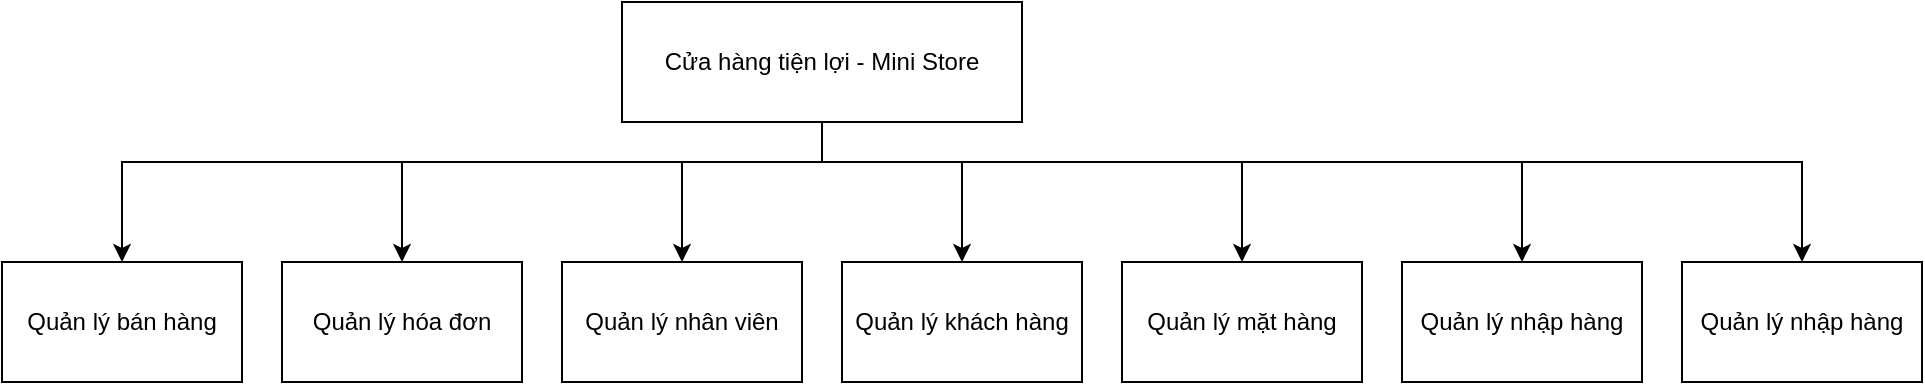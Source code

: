 <mxfile version="24.1.0" type="device" pages="7">
  <diagram name="BFD Mức 1" id="qs6rBLlf0poWx1rhJ2QM">
    <mxGraphModel dx="4419" dy="1305" grid="1" gridSize="10" guides="1" tooltips="1" connect="1" arrows="1" fold="1" page="0" pageScale="1" pageWidth="827" pageHeight="1169" math="0" shadow="0">
      <root>
        <mxCell id="0" />
        <mxCell id="1" parent="0" />
        <mxCell id="9XURLxPAlvc49eeGpLmr-51" style="edgeStyle=orthogonalEdgeStyle;rounded=0;orthogonalLoop=1;jettySize=auto;html=1;" parent="1" source="zaJx_u0mcwWEpF8p9S2t-1" target="9XURLxPAlvc49eeGpLmr-23" edge="1">
          <mxGeometry relative="1" as="geometry">
            <Array as="points">
              <mxPoint x="-2930" y="-630" />
              <mxPoint x="-2860" y="-630" />
            </Array>
          </mxGeometry>
        </mxCell>
        <mxCell id="9XURLxPAlvc49eeGpLmr-52" style="edgeStyle=orthogonalEdgeStyle;rounded=0;orthogonalLoop=1;jettySize=auto;html=1;" parent="1" source="zaJx_u0mcwWEpF8p9S2t-1" target="zaJx_u0mcwWEpF8p9S2t-14" edge="1">
          <mxGeometry relative="1" as="geometry">
            <Array as="points">
              <mxPoint x="-2930" y="-630" />
              <mxPoint x="-2720" y="-630" />
            </Array>
          </mxGeometry>
        </mxCell>
        <mxCell id="9XURLxPAlvc49eeGpLmr-53" style="edgeStyle=orthogonalEdgeStyle;rounded=0;orthogonalLoop=1;jettySize=auto;html=1;" parent="1" source="zaJx_u0mcwWEpF8p9S2t-1" target="zaJx_u0mcwWEpF8p9S2t-16" edge="1">
          <mxGeometry relative="1" as="geometry">
            <Array as="points">
              <mxPoint x="-2930" y="-630" />
              <mxPoint x="-2580" y="-630" />
            </Array>
          </mxGeometry>
        </mxCell>
        <mxCell id="9XURLxPAlvc49eeGpLmr-55" style="edgeStyle=orthogonalEdgeStyle;rounded=0;orthogonalLoop=1;jettySize=auto;html=1;" parent="1" source="zaJx_u0mcwWEpF8p9S2t-1" target="zaJx_u0mcwWEpF8p9S2t-9" edge="1">
          <mxGeometry relative="1" as="geometry">
            <Array as="points">
              <mxPoint x="-2930" y="-630" />
              <mxPoint x="-3000" y="-630" />
            </Array>
          </mxGeometry>
        </mxCell>
        <mxCell id="9XURLxPAlvc49eeGpLmr-56" style="edgeStyle=orthogonalEdgeStyle;rounded=0;orthogonalLoop=1;jettySize=auto;html=1;" parent="1" source="zaJx_u0mcwWEpF8p9S2t-1" target="zaJx_u0mcwWEpF8p9S2t-7" edge="1">
          <mxGeometry relative="1" as="geometry">
            <Array as="points">
              <mxPoint x="-2930" y="-630" />
              <mxPoint x="-3140" y="-630" />
            </Array>
          </mxGeometry>
        </mxCell>
        <mxCell id="9XURLxPAlvc49eeGpLmr-57" style="edgeStyle=orthogonalEdgeStyle;rounded=0;orthogonalLoop=1;jettySize=auto;html=1;" parent="1" source="zaJx_u0mcwWEpF8p9S2t-1" target="zaJx_u0mcwWEpF8p9S2t-2" edge="1">
          <mxGeometry relative="1" as="geometry">
            <Array as="points">
              <mxPoint x="-2930" y="-630" />
              <mxPoint x="-3280" y="-630" />
            </Array>
          </mxGeometry>
        </mxCell>
        <mxCell id="zaJx_u0mcwWEpF8p9S2t-1" value="Cửa hàng tiện lợi - Mini Store" style="rounded=0;whiteSpace=wrap;html=1;" parent="1" vertex="1">
          <mxGeometry x="-3030" y="-710" width="200" height="60" as="geometry" />
        </mxCell>
        <mxCell id="zaJx_u0mcwWEpF8p9S2t-2" value="Quản lý bán hàng" style="rounded=0;whiteSpace=wrap;html=1;" parent="1" vertex="1">
          <mxGeometry x="-3340" y="-580" width="120" height="60" as="geometry" />
        </mxCell>
        <mxCell id="zaJx_u0mcwWEpF8p9S2t-7" value="Quản lý hóa đơn" style="whiteSpace=wrap;html=1;rounded=0;" parent="1" vertex="1">
          <mxGeometry x="-3200" y="-580" width="120" height="60" as="geometry" />
        </mxCell>
        <mxCell id="zaJx_u0mcwWEpF8p9S2t-9" value="Quản lý nhân viên" style="whiteSpace=wrap;html=1;rounded=0;" parent="1" vertex="1">
          <mxGeometry x="-3060" y="-580" width="120" height="60" as="geometry" />
        </mxCell>
        <mxCell id="zaJx_u0mcwWEpF8p9S2t-14" value="Quản lý mặt hàng" style="whiteSpace=wrap;html=1;rounded=0;" parent="1" vertex="1">
          <mxGeometry x="-2780" y="-580" width="120" height="60" as="geometry" />
        </mxCell>
        <mxCell id="zaJx_u0mcwWEpF8p9S2t-16" value="Quản lý nhập hàng" style="whiteSpace=wrap;html=1;rounded=0;" parent="1" vertex="1">
          <mxGeometry x="-2640" y="-580" width="120" height="60" as="geometry" />
        </mxCell>
        <mxCell id="9XURLxPAlvc49eeGpLmr-23" value="Quản lý khách hàng" style="whiteSpace=wrap;html=1;rounded=0;" parent="1" vertex="1">
          <mxGeometry x="-2920" y="-580" width="120" height="60" as="geometry" />
        </mxCell>
        <mxCell id="iUC3NYrNyitopNyi6iqR-1" value="Quản lý nhập hàng" style="whiteSpace=wrap;html=1;rounded=0;" vertex="1" parent="1">
          <mxGeometry x="-2500" y="-580" width="120" height="60" as="geometry" />
        </mxCell>
        <mxCell id="iUC3NYrNyitopNyi6iqR-2" style="edgeStyle=orthogonalEdgeStyle;rounded=0;orthogonalLoop=1;jettySize=auto;html=1;" edge="1" parent="1" source="zaJx_u0mcwWEpF8p9S2t-1" target="iUC3NYrNyitopNyi6iqR-1">
          <mxGeometry relative="1" as="geometry">
            <Array as="points">
              <mxPoint x="-2930" y="-630" />
              <mxPoint x="-2440" y="-630" />
            </Array>
            <mxPoint x="-2920" y="-640" as="sourcePoint" />
            <mxPoint x="-2570" y="-570" as="targetPoint" />
          </mxGeometry>
        </mxCell>
      </root>
    </mxGraphModel>
  </diagram>
  <diagram id="ByYMlV3hnD-0s2xM5KQr" name="BFD Mức 2">
    <mxGraphModel dx="6184" dy="2432" grid="1" gridSize="10" guides="1" tooltips="1" connect="1" arrows="1" fold="1" page="1" pageScale="1" pageWidth="827" pageHeight="1169" math="0" shadow="0">
      <root>
        <mxCell id="0" />
        <mxCell id="1" parent="0" />
        <mxCell id="Q_odpXwVn9oltR_Ve3df-1" style="edgeStyle=orthogonalEdgeStyle;rounded=0;orthogonalLoop=1;jettySize=auto;html=1;" parent="1" source="Q_odpXwVn9oltR_Ve3df-8" target="Q_odpXwVn9oltR_Ve3df-48" edge="1">
          <mxGeometry relative="1" as="geometry">
            <Array as="points">
              <mxPoint x="-3730" y="-1080" />
              <mxPoint x="-3660" y="-1080" />
            </Array>
          </mxGeometry>
        </mxCell>
        <mxCell id="Q_odpXwVn9oltR_Ve3df-2" style="edgeStyle=orthogonalEdgeStyle;rounded=0;orthogonalLoop=1;jettySize=auto;html=1;" parent="1" source="Q_odpXwVn9oltR_Ve3df-8" target="Q_odpXwVn9oltR_Ve3df-12" edge="1">
          <mxGeometry relative="1" as="geometry">
            <Array as="points">
              <mxPoint x="-3730" y="-1080" />
              <mxPoint x="-3520" y="-1080" />
            </Array>
          </mxGeometry>
        </mxCell>
        <mxCell id="Q_odpXwVn9oltR_Ve3df-3" style="edgeStyle=orthogonalEdgeStyle;rounded=0;orthogonalLoop=1;jettySize=auto;html=1;" parent="1" source="Q_odpXwVn9oltR_Ve3df-8" target="Q_odpXwVn9oltR_Ve3df-13" edge="1">
          <mxGeometry relative="1" as="geometry">
            <Array as="points">
              <mxPoint x="-3730" y="-1080" />
              <mxPoint x="-3380" y="-1080" />
            </Array>
          </mxGeometry>
        </mxCell>
        <mxCell id="Q_odpXwVn9oltR_Ve3df-5" style="edgeStyle=orthogonalEdgeStyle;rounded=0;orthogonalLoop=1;jettySize=auto;html=1;" parent="1" source="Q_odpXwVn9oltR_Ve3df-8" target="Q_odpXwVn9oltR_Ve3df-11" edge="1">
          <mxGeometry relative="1" as="geometry">
            <Array as="points">
              <mxPoint x="-3730" y="-1080" />
              <mxPoint x="-3800" y="-1080" />
            </Array>
          </mxGeometry>
        </mxCell>
        <mxCell id="Q_odpXwVn9oltR_Ve3df-6" style="edgeStyle=orthogonalEdgeStyle;rounded=0;orthogonalLoop=1;jettySize=auto;html=1;" parent="1" source="Q_odpXwVn9oltR_Ve3df-8" target="Q_odpXwVn9oltR_Ve3df-10" edge="1">
          <mxGeometry relative="1" as="geometry">
            <Array as="points">
              <mxPoint x="-3730" y="-1080" />
              <mxPoint x="-3940" y="-1080" />
            </Array>
          </mxGeometry>
        </mxCell>
        <mxCell id="Q_odpXwVn9oltR_Ve3df-7" style="edgeStyle=orthogonalEdgeStyle;rounded=0;orthogonalLoop=1;jettySize=auto;html=1;" parent="1" source="Q_odpXwVn9oltR_Ve3df-8" target="Q_odpXwVn9oltR_Ve3df-9" edge="1">
          <mxGeometry relative="1" as="geometry">
            <Array as="points">
              <mxPoint x="-3730" y="-1080" />
              <mxPoint x="-4070" y="-1080" />
            </Array>
          </mxGeometry>
        </mxCell>
        <mxCell id="Q_odpXwVn9oltR_Ve3df-8" value="&lt;font size=&quot;1&quot; style=&quot;&quot;&gt;&lt;b style=&quot;font-size: 16px;&quot;&gt;Cửa hàng tiện lợi - Mini Store&lt;/b&gt;&lt;/font&gt;" style="rounded=0;whiteSpace=wrap;html=1;" parent="1" vertex="1">
          <mxGeometry x="-3810" y="-1160" width="160" height="50" as="geometry" />
        </mxCell>
        <mxCell id="Q_odpXwVn9oltR_Ve3df-9" value="1. Thao tác&amp;nbsp;&lt;div&gt;bán hàng&lt;/div&gt;" style="rounded=0;whiteSpace=wrap;html=1;fontSize=13;spacingTop=4;spacing=4;spacingRight=4;spacingBottom=4;spacingLeft=4;" parent="1" vertex="1">
          <mxGeometry x="-4130" y="-1049" width="110" height="40" as="geometry" />
        </mxCell>
        <mxCell id="Q_odpXwVn9oltR_Ve3df-10" value="2. Quản lý hóa đơn" style="whiteSpace=wrap;html=1;rounded=0;fontSize=13;spacingTop=4;spacing=4;spacingRight=4;spacingBottom=4;spacingLeft=4;" parent="1" vertex="1">
          <mxGeometry x="-4000" y="-1049" width="110" height="40" as="geometry" />
        </mxCell>
        <mxCell id="Q_odpXwVn9oltR_Ve3df-11" value="3. Quản lý nhân viên" style="whiteSpace=wrap;html=1;rounded=0;fontSize=13;spacingTop=4;spacing=4;spacingRight=4;spacingBottom=4;spacingLeft=4;" parent="1" vertex="1">
          <mxGeometry x="-3870" y="-1049" width="120" height="40" as="geometry" />
        </mxCell>
        <mxCell id="Q_odpXwVn9oltR_Ve3df-12" value="5. Quản lý mặt hàng" style="whiteSpace=wrap;html=1;rounded=0;fontSize=13;spacingTop=4;spacing=4;spacingRight=4;spacingBottom=4;spacingLeft=4;" parent="1" vertex="1">
          <mxGeometry x="-3580" y="-1049" width="120" height="40" as="geometry" />
        </mxCell>
        <mxCell id="Q_odpXwVn9oltR_Ve3df-13" value="6. Quản lý nhập hàng" style="whiteSpace=wrap;html=1;rounded=0;fontSize=13;spacingTop=4;spacing=4;spacingRight=4;spacingBottom=4;spacingLeft=4;" parent="1" vertex="1">
          <mxGeometry x="-3440" y="-1049" width="120" height="40" as="geometry" />
        </mxCell>
        <mxCell id="Q_odpXwVn9oltR_Ve3df-15" value="1.1. Tìm kiếm mặt hàng" style="whiteSpace=wrap;html=1;rounded=0;align=left;spacingLeft=4;spacing=4;spacingTop=4;spacingBottom=4;spacingRight=4;fontSize=13;" parent="1" vertex="1">
          <mxGeometry x="-4110" y="-990" width="100" height="40" as="geometry" />
        </mxCell>
        <mxCell id="Q_odpXwVn9oltR_Ve3df-16" value="1.3. Lập/Huỷ hóa đơn" style="whiteSpace=wrap;html=1;rounded=0;align=left;spacingLeft=4;spacing=4;spacingTop=4;spacingBottom=4;spacingRight=4;fontSize=13;" parent="1" vertex="1">
          <mxGeometry x="-4110" y="-830" width="100" height="40" as="geometry" />
        </mxCell>
        <mxCell id="Q_odpXwVn9oltR_Ve3df-17" value="1.2. Tăng/Giảm số lượng sản phẩm trong giỏ hàng" style="whiteSpace=wrap;html=1;rounded=0;align=left;spacingLeft=4;spacing=4;spacingTop=4;spacingBottom=4;spacingRight=4;fontSize=13;" parent="1" vertex="1">
          <mxGeometry x="-4110" y="-930" width="100" height="80" as="geometry" />
        </mxCell>
        <mxCell id="Q_odpXwVn9oltR_Ve3df-18" value="2.2. Xem chi tiết hoá đơn" style="whiteSpace=wrap;html=1;rounded=0;align=left;spacingLeft=4;spacing=4;spacingTop=4;spacingBottom=4;spacingRight=4;fontSize=13;" parent="1" vertex="1">
          <mxGeometry x="-3980" y="-870" width="100" height="40" as="geometry" />
        </mxCell>
        <mxCell id="Q_odpXwVn9oltR_Ve3df-19" value="2.1.&amp;nbsp; Tìm kiếm hóa đơn dựa theo mã nhân viên/mã khách hàng/mã hoá đơn" style="whiteSpace=wrap;html=1;rounded=0;align=left;spacingLeft=4;spacing=4;spacingTop=4;spacingBottom=4;spacingRight=4;fontSize=13;" parent="1" vertex="1">
          <mxGeometry x="-3980" y="-990" width="100" height="100" as="geometry" />
        </mxCell>
        <mxCell id="Q_odpXwVn9oltR_Ve3df-20" value="3.1. Thêm nhân viên" style="whiteSpace=wrap;html=1;rounded=0;align=left;spacingLeft=4;spacing=4;spacingTop=4;spacingBottom=4;spacingRight=4;fontSize=13;" parent="1" vertex="1">
          <mxGeometry x="-3850" y="-990" width="110" height="40" as="geometry" />
        </mxCell>
        <mxCell id="Q_odpXwVn9oltR_Ve3df-21" value="3.4. Tìm hoá đơn mà nhân viên đã bán" style="whiteSpace=wrap;html=1;rounded=0;align=left;spacingLeft=4;spacing=4;spacingTop=4;spacingBottom=4;spacingRight=4;fontSize=13;" parent="1" vertex="1">
          <mxGeometry x="-3850" y="-810" width="110" height="60" as="geometry" />
        </mxCell>
        <mxCell id="Q_odpXwVn9oltR_Ve3df-22" value="3.5. Tìm kiếm nhân viên" style="whiteSpace=wrap;html=1;rounded=0;align=left;spacingLeft=4;spacing=4;spacingTop=4;spacingBottom=4;spacingRight=4;fontSize=13;" parent="1" vertex="1">
          <mxGeometry x="-3850" y="-730" width="110" height="40" as="geometry" />
        </mxCell>
        <mxCell id="Q_odpXwVn9oltR_Ve3df-24" value="3.3. Xóa nhân viên" style="whiteSpace=wrap;html=1;rounded=0;align=left;spacingLeft=4;spacing=4;spacingTop=4;spacingBottom=4;spacingRight=4;fontSize=13;" parent="1" vertex="1">
          <mxGeometry x="-3850" y="-870" width="110" height="40" as="geometry" />
        </mxCell>
        <mxCell id="Q_odpXwVn9oltR_Ve3df-25" value="3.2. Sửa nhân viên" style="whiteSpace=wrap;html=1;rounded=0;align=left;spacingLeft=4;spacing=4;spacingTop=4;spacingBottom=4;spacingRight=4;fontSize=13;" parent="1" vertex="1">
          <mxGeometry x="-3850" y="-930" width="110" height="40" as="geometry" />
        </mxCell>
        <mxCell id="Q_odpXwVn9oltR_Ve3df-26" value="5.1. Kiểm tra tồn kho" style="whiteSpace=wrap;html=1;rounded=0;align=left;spacingLeft=4;spacing=4;spacingTop=4;spacingBottom=4;spacingRight=4;fontSize=13;" parent="1" vertex="1">
          <mxGeometry x="-3560" y="-990" width="110" height="40" as="geometry" />
        </mxCell>
        <mxCell id="Q_odpXwVn9oltR_Ve3df-27" value="5.2. Thêm sản phẩm mới" style="whiteSpace=wrap;html=1;rounded=0;align=left;spacingLeft=4;spacing=4;spacingTop=4;spacingBottom=4;spacingRight=4;fontSize=13;" parent="1" vertex="1">
          <mxGeometry x="-3560" y="-930" width="110" height="40" as="geometry" />
        </mxCell>
        <mxCell id="Q_odpXwVn9oltR_Ve3df-28" value="5.4. Xoá sản phẩm" style="whiteSpace=wrap;html=1;rounded=0;align=left;spacingLeft=4;spacing=4;spacingTop=4;spacingBottom=4;spacingRight=4;fontSize=13;" parent="1" vertex="1">
          <mxGeometry x="-3560" y="-810" width="110" height="40" as="geometry" />
        </mxCell>
        <mxCell id="Q_odpXwVn9oltR_Ve3df-29" value="5.3. Sửa thông tin sản phẩm" style="whiteSpace=wrap;html=1;rounded=0;align=left;spacingLeft=4;spacing=4;spacingTop=4;spacingBottom=4;spacingRight=4;fontSize=13;" parent="1" vertex="1">
          <mxGeometry x="-3560" y="-870" width="110" height="40" as="geometry" />
        </mxCell>
        <mxCell id="Q_odpXwVn9oltR_Ve3df-30" value="6.2. Xoá mặt hàng nhập" style="whiteSpace=wrap;html=1;rounded=0;align=left;spacingLeft=4;spacing=4;spacingTop=4;spacingBottom=4;spacingRight=4;fontSize=13;" parent="1" vertex="1">
          <mxGeometry x="-3420" y="-920" width="110" height="40" as="geometry" />
        </mxCell>
        <mxCell id="Q_odpXwVn9oltR_Ve3df-31" value="6.4. Xác nhận/Huỷ đơn nhập hàng" style="whiteSpace=wrap;html=1;rounded=0;align=left;spacingLeft=4;spacing=4;spacingTop=4;spacingBottom=4;spacingRight=4;fontSize=13;" parent="1" vertex="1">
          <mxGeometry x="-3420" y="-800" width="110" height="50" as="geometry" />
        </mxCell>
        <mxCell id="Q_odpXwVn9oltR_Ve3df-32" value="6.1. Điều chỉnh số lượng hàng cần nhập" style="whiteSpace=wrap;html=1;rounded=0;align=left;spacingLeft=4;spacing=4;spacingTop=4;spacingBottom=4;spacingRight=4;fontSize=13;" parent="1" vertex="1">
          <mxGeometry x="-3420" y="-990" width="110" height="50" as="geometry" />
        </mxCell>
        <mxCell id="Q_odpXwVn9oltR_Ve3df-33" value="7.1. Tìm kiếm phiếu nhập" style="whiteSpace=wrap;html=1;rounded=0;align=left;spacingLeft=4;spacing=4;spacingTop=4;spacingBottom=4;spacingRight=4;fontSize=13;" parent="1" vertex="1">
          <mxGeometry x="-3280" y="-990" width="110" height="40" as="geometry" />
        </mxCell>
        <mxCell id="Q_odpXwVn9oltR_Ve3df-34" value="" style="endArrow=none;html=1;rounded=0;entryX=0.091;entryY=0.981;entryDx=0;entryDy=0;entryPerimeter=0;fontSize=13;spacingTop=4;spacing=4;spacingRight=4;spacingBottom=4;spacingLeft=4;" parent="1" target="Q_odpXwVn9oltR_Ve3df-9" edge="1">
          <mxGeometry width="50" height="50" relative="1" as="geometry">
            <mxPoint x="-4120" y="-810" as="sourcePoint" />
            <mxPoint x="-4125" y="-669" as="targetPoint" />
          </mxGeometry>
        </mxCell>
        <mxCell id="Q_odpXwVn9oltR_Ve3df-35" value="" style="endArrow=none;html=1;rounded=0;align=left;spacingLeft=4;spacing=4;spacingTop=4;spacingBottom=4;spacingRight=4;fontSize=13;" parent="1" target="Q_odpXwVn9oltR_Ve3df-15" edge="1">
          <mxGeometry width="50" height="50" relative="1" as="geometry">
            <mxPoint x="-4120" y="-970" as="sourcePoint" />
            <mxPoint x="-3985" y="-718" as="targetPoint" />
          </mxGeometry>
        </mxCell>
        <mxCell id="Q_odpXwVn9oltR_Ve3df-37" value="" style="endArrow=none;html=1;rounded=0;align=left;spacingLeft=4;spacing=4;spacingTop=4;spacingBottom=4;spacingRight=4;fontSize=13;" parent="1" target="Q_odpXwVn9oltR_Ve3df-16" edge="1">
          <mxGeometry width="50" height="50" relative="1" as="geometry">
            <mxPoint x="-4120" y="-810" as="sourcePoint" />
            <mxPoint x="-4065" y="-898" as="targetPoint" />
          </mxGeometry>
        </mxCell>
        <mxCell id="Q_odpXwVn9oltR_Ve3df-38" value="" style="endArrow=none;html=1;rounded=0;entryX=0.09;entryY=1.001;entryDx=0;entryDy=0;entryPerimeter=0;fontSize=13;spacingTop=4;spacing=4;spacingRight=4;spacingBottom=4;spacingLeft=4;" parent="1" target="Q_odpXwVn9oltR_Ve3df-10" edge="1">
          <mxGeometry width="50" height="50" relative="1" as="geometry">
            <mxPoint x="-3990" y="-850" as="sourcePoint" />
            <mxPoint x="-4045" y="-1069" as="targetPoint" />
          </mxGeometry>
        </mxCell>
        <mxCell id="Q_odpXwVn9oltR_Ve3df-39" value="" style="endArrow=none;html=1;rounded=0;align=left;spacingLeft=4;spacing=4;spacingTop=4;spacingBottom=4;spacingRight=4;fontSize=13;" parent="1" target="Q_odpXwVn9oltR_Ve3df-19" edge="1">
          <mxGeometry width="50" height="50" relative="1" as="geometry">
            <mxPoint x="-3990" y="-940" as="sourcePoint" />
            <mxPoint x="-3945" y="-968" as="targetPoint" />
          </mxGeometry>
        </mxCell>
        <mxCell id="Q_odpXwVn9oltR_Ve3df-40" value="" style="endArrow=none;html=1;rounded=0;align=left;spacingLeft=4;spacing=4;spacingTop=4;spacingBottom=4;spacingRight=4;fontSize=13;" parent="1" target="Q_odpXwVn9oltR_Ve3df-18" edge="1">
          <mxGeometry width="50" height="50" relative="1" as="geometry">
            <mxPoint x="-3990" y="-850" as="sourcePoint" />
            <mxPoint x="-3945" y="-878" as="targetPoint" />
          </mxGeometry>
        </mxCell>
        <mxCell id="Q_odpXwVn9oltR_Ve3df-41" value="" style="endArrow=none;html=1;rounded=0;entryX=0.082;entryY=1.009;entryDx=0;entryDy=0;entryPerimeter=0;fontSize=13;spacingTop=4;spacing=4;spacingRight=4;spacingBottom=4;spacingLeft=4;" parent="1" target="Q_odpXwVn9oltR_Ve3df-11" edge="1">
          <mxGeometry width="50" height="50" relative="1" as="geometry">
            <mxPoint x="-3860" y="-709" as="sourcePoint" />
            <mxPoint x="-3845" y="-759" as="targetPoint" />
          </mxGeometry>
        </mxCell>
        <mxCell id="Q_odpXwVn9oltR_Ve3df-42" value="" style="endArrow=none;html=1;rounded=0;align=left;spacingLeft=4;spacing=4;spacingTop=4;spacingBottom=4;spacingRight=4;fontSize=13;" parent="1" target="Q_odpXwVn9oltR_Ve3df-20" edge="1">
          <mxGeometry width="50" height="50" relative="1" as="geometry">
            <mxPoint x="-3860" y="-970" as="sourcePoint" />
            <mxPoint x="-3820" y="-968" as="targetPoint" />
          </mxGeometry>
        </mxCell>
        <mxCell id="Q_odpXwVn9oltR_Ve3df-43" value="" style="endArrow=none;html=1;rounded=0;align=left;spacingLeft=4;spacing=4;spacingTop=4;spacingBottom=4;spacingRight=4;fontSize=13;" parent="1" target="Q_odpXwVn9oltR_Ve3df-25" edge="1">
          <mxGeometry width="50" height="50" relative="1" as="geometry">
            <mxPoint x="-3860" y="-910" as="sourcePoint" />
            <mxPoint x="-3820" y="-878" as="targetPoint" />
          </mxGeometry>
        </mxCell>
        <mxCell id="Q_odpXwVn9oltR_Ve3df-44" value="" style="endArrow=none;html=1;rounded=0;align=left;spacingLeft=4;spacing=4;spacingTop=4;spacingBottom=4;spacingRight=4;fontSize=13;" parent="1" target="Q_odpXwVn9oltR_Ve3df-24" edge="1">
          <mxGeometry width="50" height="50" relative="1" as="geometry">
            <mxPoint x="-3860" y="-850" as="sourcePoint" />
            <mxPoint x="-3820" y="-788" as="targetPoint" />
          </mxGeometry>
        </mxCell>
        <mxCell id="Q_odpXwVn9oltR_Ve3df-45" value="" style="endArrow=none;html=1;rounded=0;align=left;spacingLeft=4;spacing=4;spacingTop=4;spacingBottom=4;spacingRight=4;fontSize=13;" parent="1" target="Q_odpXwVn9oltR_Ve3df-21" edge="1">
          <mxGeometry width="50" height="50" relative="1" as="geometry">
            <mxPoint x="-3860" y="-780" as="sourcePoint" />
            <mxPoint x="-3810" y="-798" as="targetPoint" />
          </mxGeometry>
        </mxCell>
        <mxCell id="Q_odpXwVn9oltR_Ve3df-46" value="" style="endArrow=none;html=1;rounded=0;align=left;spacingLeft=4;spacing=4;spacingTop=4;spacingBottom=4;spacingRight=4;fontSize=13;" parent="1" target="Q_odpXwVn9oltR_Ve3df-22" edge="1">
          <mxGeometry width="50" height="50" relative="1" as="geometry">
            <mxPoint x="-3860" y="-709" as="sourcePoint" />
            <mxPoint x="-3800" y="-788" as="targetPoint" />
          </mxGeometry>
        </mxCell>
        <mxCell id="Q_odpXwVn9oltR_Ve3df-48" value="4. Quản lý khách hàng" style="whiteSpace=wrap;html=1;rounded=0;fontSize=13;spacingTop=4;spacing=4;spacingRight=4;spacingBottom=4;spacingLeft=4;" parent="1" vertex="1">
          <mxGeometry x="-3730" y="-1049" width="130" height="40" as="geometry" />
        </mxCell>
        <mxCell id="Q_odpXwVn9oltR_Ve3df-49" value="4.2. Thêm thông tin khách hàng" style="whiteSpace=wrap;html=1;rounded=0;align=left;spacingLeft=4;spacing=4;spacingTop=4;spacingBottom=4;spacingRight=4;fontSize=13;" parent="1" vertex="1">
          <mxGeometry x="-3711" y="-930" width="121" height="40" as="geometry" />
        </mxCell>
        <mxCell id="Q_odpXwVn9oltR_Ve3df-50" value="4.5. Tìm hoá đơn của khách hàng" style="whiteSpace=wrap;html=1;rounded=0;align=left;spacingLeft=4;spacing=4;spacingTop=4;spacingBottom=4;spacingRight=4;fontSize=13;" parent="1" vertex="1">
          <mxGeometry x="-3711" y="-750" width="121" height="40" as="geometry" />
        </mxCell>
        <mxCell id="Q_odpXwVn9oltR_Ve3df-51" value="4.6. Tìm khách hàng" style="whiteSpace=wrap;html=1;rounded=0;align=left;spacingLeft=4;spacing=4;spacingTop=4;spacingBottom=4;spacingRight=4;fontSize=13;" parent="1" vertex="1">
          <mxGeometry x="-3711" y="-690" width="121" height="40" as="geometry" />
        </mxCell>
        <mxCell id="Q_odpXwVn9oltR_Ve3df-52" value="4.1. Xem thông tin khách hàng" style="whiteSpace=wrap;html=1;rounded=0;align=left;spacingLeft=4;spacing=4;spacingTop=4;spacingBottom=4;spacingRight=4;fontSize=13;" parent="1" vertex="1">
          <mxGeometry x="-3711" y="-990" width="121" height="40" as="geometry" />
        </mxCell>
        <mxCell id="Q_odpXwVn9oltR_Ve3df-53" value="4.4. Xóa thông tin khách hàng" style="whiteSpace=wrap;html=1;rounded=0;align=left;spacingLeft=4;spacing=4;spacingTop=4;spacingBottom=4;spacingRight=4;fontSize=13;" parent="1" vertex="1">
          <mxGeometry x="-3711" y="-810" width="121" height="40" as="geometry" />
        </mxCell>
        <mxCell id="Q_odpXwVn9oltR_Ve3df-54" value="4.3. Sửa thông tin khách hàng" style="whiteSpace=wrap;html=1;rounded=0;align=left;spacingLeft=4;spacing=4;spacingTop=4;spacingBottom=4;spacingRight=4;fontSize=13;" parent="1" vertex="1">
          <mxGeometry x="-3711" y="-870" width="121" height="40" as="geometry" />
        </mxCell>
        <mxCell id="Q_odpXwVn9oltR_Ve3df-55" value="" style="endArrow=none;html=1;rounded=0;entryX=0.076;entryY=1.004;entryDx=0;entryDy=0;entryPerimeter=0;fontSize=13;spacingTop=4;spacing=4;spacingRight=4;spacingBottom=4;spacingLeft=4;" parent="1" target="Q_odpXwVn9oltR_Ve3df-48" edge="1">
          <mxGeometry width="50" height="50" relative="1" as="geometry">
            <mxPoint x="-3720" y="-670" as="sourcePoint" />
            <mxPoint x="-3645" y="-759" as="targetPoint" />
          </mxGeometry>
        </mxCell>
        <mxCell id="Q_odpXwVn9oltR_Ve3df-56" value="" style="endArrow=none;html=1;rounded=0;align=left;spacingLeft=4;spacing=4;spacingTop=4;spacingBottom=4;spacingRight=4;fontSize=13;" parent="1" target="Q_odpXwVn9oltR_Ve3df-49" edge="1">
          <mxGeometry width="50" height="50" relative="1" as="geometry">
            <mxPoint x="-3720" y="-910" as="sourcePoint" />
            <mxPoint x="-3681" y="-908" as="targetPoint" />
          </mxGeometry>
        </mxCell>
        <mxCell id="Q_odpXwVn9oltR_Ve3df-57" value="" style="endArrow=none;html=1;rounded=0;align=left;spacingLeft=4;spacing=4;spacingTop=4;spacingBottom=4;spacingRight=4;fontSize=13;" parent="1" target="Q_odpXwVn9oltR_Ve3df-54" edge="1">
          <mxGeometry width="50" height="50" relative="1" as="geometry">
            <mxPoint x="-3720" y="-850" as="sourcePoint" />
            <mxPoint x="-3681" y="-818" as="targetPoint" />
          </mxGeometry>
        </mxCell>
        <mxCell id="Q_odpXwVn9oltR_Ve3df-58" value="" style="endArrow=none;html=1;rounded=0;align=left;spacingLeft=4;spacing=4;spacingTop=4;spacingBottom=4;spacingRight=4;fontSize=13;" parent="1" target="Q_odpXwVn9oltR_Ve3df-53" edge="1">
          <mxGeometry width="50" height="50" relative="1" as="geometry">
            <mxPoint x="-3720" y="-790" as="sourcePoint" />
            <mxPoint x="-3681" y="-728" as="targetPoint" />
          </mxGeometry>
        </mxCell>
        <mxCell id="Q_odpXwVn9oltR_Ve3df-59" value="" style="endArrow=none;html=1;rounded=0;align=left;spacingLeft=4;spacing=4;spacingTop=4;spacingBottom=4;spacingRight=4;fontSize=13;" parent="1" target="Q_odpXwVn9oltR_Ve3df-50" edge="1">
          <mxGeometry width="50" height="50" relative="1" as="geometry">
            <mxPoint x="-3720" y="-730" as="sourcePoint" />
            <mxPoint x="-3671" y="-738" as="targetPoint" />
          </mxGeometry>
        </mxCell>
        <mxCell id="Q_odpXwVn9oltR_Ve3df-60" value="" style="endArrow=none;html=1;rounded=0;align=left;spacingLeft=4;spacing=4;spacingTop=4;spacingBottom=4;spacingRight=4;fontSize=13;" parent="1" target="Q_odpXwVn9oltR_Ve3df-51" edge="1">
          <mxGeometry width="50" height="50" relative="1" as="geometry">
            <mxPoint x="-3720" y="-670" as="sourcePoint" />
            <mxPoint x="-3661" y="-728" as="targetPoint" />
          </mxGeometry>
        </mxCell>
        <mxCell id="Q_odpXwVn9oltR_Ve3df-61" value="" style="endArrow=none;html=1;rounded=0;align=left;spacingLeft=4;spacing=4;spacingTop=4;spacingBottom=4;spacingRight=4;fontSize=13;" parent="1" target="Q_odpXwVn9oltR_Ve3df-52" edge="1">
          <mxGeometry width="50" height="50" relative="1" as="geometry">
            <mxPoint x="-3720" y="-970" as="sourcePoint" />
            <mxPoint x="-3651" y="-1078" as="targetPoint" />
          </mxGeometry>
        </mxCell>
        <mxCell id="Q_odpXwVn9oltR_Ve3df-62" value="" style="endArrow=none;html=1;rounded=0;entryX=0.08;entryY=0.997;entryDx=0;entryDy=0;entryPerimeter=0;fontSize=13;spacingTop=4;spacing=4;spacingRight=4;spacingBottom=4;spacingLeft=4;" parent="1" target="Q_odpXwVn9oltR_Ve3df-12" edge="1">
          <mxGeometry width="50" height="50" relative="1" as="geometry">
            <mxPoint x="-3570" y="-650" as="sourcePoint" />
            <mxPoint x="-3445" y="-980.33" as="targetPoint" />
          </mxGeometry>
        </mxCell>
        <mxCell id="Q_odpXwVn9oltR_Ve3df-63" value="" style="endArrow=none;html=1;rounded=0;align=left;spacingLeft=4;spacing=4;spacingTop=4;spacingBottom=4;spacingRight=4;fontSize=13;" parent="1" target="Q_odpXwVn9oltR_Ve3df-26" edge="1">
          <mxGeometry width="50" height="50" relative="1" as="geometry">
            <mxPoint x="-3570" y="-970" as="sourcePoint" />
            <mxPoint x="-3530" y="-981.33" as="targetPoint" />
          </mxGeometry>
        </mxCell>
        <mxCell id="Q_odpXwVn9oltR_Ve3df-64" value="" style="endArrow=none;html=1;rounded=0;align=left;spacingLeft=4;spacing=4;spacingTop=4;spacingBottom=4;spacingRight=4;fontSize=13;" parent="1" target="Q_odpXwVn9oltR_Ve3df-27" edge="1">
          <mxGeometry width="50" height="50" relative="1" as="geometry">
            <mxPoint x="-3570" y="-910" as="sourcePoint" />
            <mxPoint x="-3530" y="-891.33" as="targetPoint" />
          </mxGeometry>
        </mxCell>
        <mxCell id="Q_odpXwVn9oltR_Ve3df-65" value="" style="endArrow=none;html=1;rounded=0;align=left;spacingLeft=4;spacing=4;spacingTop=4;spacingBottom=4;spacingRight=4;fontSize=13;" parent="1" target="Q_odpXwVn9oltR_Ve3df-29" edge="1">
          <mxGeometry width="50" height="50" relative="1" as="geometry">
            <mxPoint x="-3570" y="-850" as="sourcePoint" />
            <mxPoint x="-3530" y="-801.33" as="targetPoint" />
          </mxGeometry>
        </mxCell>
        <mxCell id="Q_odpXwVn9oltR_Ve3df-66" value="" style="endArrow=none;html=1;rounded=0;align=left;spacingLeft=4;spacing=4;spacingTop=4;spacingBottom=4;spacingRight=4;fontSize=13;" parent="1" target="Q_odpXwVn9oltR_Ve3df-28" edge="1">
          <mxGeometry width="50" height="50" relative="1" as="geometry">
            <mxPoint x="-3570" y="-790" as="sourcePoint" />
            <mxPoint x="-3520" y="-810" as="targetPoint" />
          </mxGeometry>
        </mxCell>
        <mxCell id="Q_odpXwVn9oltR_Ve3df-67" value="" style="endArrow=none;html=1;rounded=0;entryX=0.083;entryY=1.003;entryDx=0;entryDy=0;entryPerimeter=0;fontSize=13;spacingTop=4;spacing=4;spacingRight=4;spacingBottom=4;spacingLeft=4;" parent="1" target="Q_odpXwVn9oltR_Ve3df-13" edge="1">
          <mxGeometry width="50" height="50" relative="1" as="geometry">
            <mxPoint x="-3430" y="-710" as="sourcePoint" />
            <mxPoint x="-3405" y="-1009" as="targetPoint" />
          </mxGeometry>
        </mxCell>
        <mxCell id="Q_odpXwVn9oltR_Ve3df-68" value="" style="endArrow=none;html=1;rounded=0;align=left;spacingLeft=4;spacing=4;spacingTop=4;spacingBottom=4;spacingRight=4;fontSize=13;" parent="1" target="Q_odpXwVn9oltR_Ve3df-32" edge="1">
          <mxGeometry width="50" height="50" relative="1" as="geometry">
            <mxPoint x="-3430" y="-965" as="sourcePoint" />
            <mxPoint x="-3410" y="-965.5" as="targetPoint" />
          </mxGeometry>
        </mxCell>
        <mxCell id="Q_odpXwVn9oltR_Ve3df-69" value="" style="endArrow=none;html=1;rounded=0;align=left;spacingLeft=4;spacing=4;spacingTop=4;spacingBottom=4;spacingRight=4;fontSize=13;" parent="1" target="Q_odpXwVn9oltR_Ve3df-30" edge="1">
          <mxGeometry width="50" height="50" relative="1" as="geometry">
            <mxPoint x="-3430" y="-900" as="sourcePoint" />
            <mxPoint x="-3410" y="-875.5" as="targetPoint" />
          </mxGeometry>
        </mxCell>
        <mxCell id="Q_odpXwVn9oltR_Ve3df-70" value="" style="endArrow=none;html=1;rounded=0;align=left;spacingLeft=4;spacing=4;spacingTop=4;spacingBottom=4;spacingRight=4;fontSize=13;" parent="1" target="Q_odpXwVn9oltR_Ve3df-33" edge="1">
          <mxGeometry width="50" height="50" relative="1" as="geometry">
            <mxPoint x="-3290" y="-970" as="sourcePoint" />
            <mxPoint x="-3590" y="-645" as="targetPoint" />
          </mxGeometry>
        </mxCell>
        <mxCell id="Q_odpXwVn9oltR_Ve3df-71" value="" style="endArrow=none;html=1;rounded=0;align=left;spacingLeft=4;spacing=4;spacingTop=4;spacingBottom=4;spacingRight=4;fontSize=13;" parent="1" target="Q_odpXwVn9oltR_Ve3df-31" edge="1">
          <mxGeometry width="50" height="50" relative="1" as="geometry">
            <mxPoint x="-3430" y="-775" as="sourcePoint" />
            <mxPoint x="-3410" y="-785.5" as="targetPoint" />
          </mxGeometry>
        </mxCell>
        <mxCell id="Q_odpXwVn9oltR_Ve3df-73" value="6.5. Xuất phiếu nhập" style="whiteSpace=wrap;html=1;rounded=0;align=left;spacingLeft=4;spacing=4;spacingTop=4;spacingBottom=4;spacingRight=4;fontSize=13;" parent="1" vertex="1">
          <mxGeometry x="-3420" y="-730" width="110" height="40" as="geometry" />
        </mxCell>
        <mxCell id="Q_odpXwVn9oltR_Ve3df-74" value="" style="endArrow=none;html=1;rounded=0;align=left;spacingLeft=4;spacing=4;spacingTop=4;spacingBottom=4;spacingRight=4;fontSize=13;" parent="1" target="Q_odpXwVn9oltR_Ve3df-73" edge="1">
          <mxGeometry width="50" height="50" relative="1" as="geometry">
            <mxPoint x="-3430" y="-710" as="sourcePoint" />
            <mxPoint x="-3580" y="-715" as="targetPoint" />
          </mxGeometry>
        </mxCell>
        <mxCell id="jdRXiY8LsSO7iQemCwnl-2" value="6.3. Tăng/Giảm số lượng nhập" style="whiteSpace=wrap;html=1;rounded=0;align=left;spacingLeft=4;spacing=4;spacingTop=4;spacingBottom=4;spacingRight=4;fontSize=13;" parent="1" vertex="1">
          <mxGeometry x="-3420" y="-860" width="110" height="40" as="geometry" />
        </mxCell>
        <mxCell id="X0TA0SRqUtR9YWt_zdDL-1" value="5.5. Xuất phiếu thống kê doanh thu" style="whiteSpace=wrap;html=1;rounded=0;align=left;spacingLeft=4;spacing=4;spacingTop=4;spacingBottom=4;spacingRight=4;fontSize=13;" parent="1" vertex="1">
          <mxGeometry x="-3560" y="-675" width="110" height="50" as="geometry" />
        </mxCell>
        <mxCell id="X0TA0SRqUtR9YWt_zdDL-2" value="" style="endArrow=none;html=1;rounded=0;align=left;spacingLeft=4;spacing=4;spacingTop=4;spacingBottom=4;spacingRight=4;fontSize=13;" parent="1" target="Q_odpXwVn9oltR_Ve3df-17" edge="1">
          <mxGeometry width="50" height="50" relative="1" as="geometry">
            <mxPoint x="-4120" y="-890" as="sourcePoint" />
            <mxPoint x="-4106" y="-958" as="targetPoint" />
          </mxGeometry>
        </mxCell>
        <mxCell id="X0TA0SRqUtR9YWt_zdDL-4" value="" style="endArrow=none;html=1;rounded=0;align=left;spacingLeft=4;spacing=4;spacingTop=4;spacingBottom=4;spacingRight=4;fontSize=13;" parent="1" target="X0TA0SRqUtR9YWt_zdDL-1" edge="1">
          <mxGeometry width="50" height="50" relative="1" as="geometry">
            <mxPoint x="-3570" y="-650" as="sourcePoint" />
            <mxPoint x="-3550" y="-716" as="targetPoint" />
          </mxGeometry>
        </mxCell>
        <mxCell id="X0TA0SRqUtR9YWt_zdDL-5" value="" style="endArrow=none;html=1;rounded=0;align=left;spacingLeft=4;spacing=4;spacingTop=4;spacingBottom=4;spacingRight=4;fontSize=13;" parent="1" target="jdRXiY8LsSO7iQemCwnl-2" edge="1">
          <mxGeometry width="50" height="50" relative="1" as="geometry">
            <mxPoint x="-3430" y="-840" as="sourcePoint" />
            <mxPoint x="-3410" y="-890" as="targetPoint" />
          </mxGeometry>
        </mxCell>
        <mxCell id="X0TA0SRqUtR9YWt_zdDL-6" value="5.5. Xem số lượng mặt hàng đã bán" style="whiteSpace=wrap;html=1;rounded=0;align=left;spacingLeft=4;spacing=4;spacingTop=4;spacingBottom=4;spacingRight=4;fontSize=13;" parent="1" vertex="1">
          <mxGeometry x="-3560" y="-750" width="110" height="50" as="geometry" />
        </mxCell>
        <mxCell id="X0TA0SRqUtR9YWt_zdDL-7" value="" style="endArrow=none;html=1;rounded=0;align=left;spacingLeft=4;spacing=4;spacingTop=4;spacingBottom=4;spacingRight=4;fontSize=13;" parent="1" target="X0TA0SRqUtR9YWt_zdDL-6" edge="1">
          <mxGeometry width="50" height="50" relative="1" as="geometry">
            <mxPoint x="-3570" y="-725" as="sourcePoint" />
            <mxPoint x="-3550" y="-780" as="targetPoint" />
          </mxGeometry>
        </mxCell>
        <mxCell id="9Kq_OPqONBeP0_Xu31pN-1" value="7. Quản lý&amp;nbsp;&lt;div&gt;phiếu nhập&lt;/div&gt;" style="whiteSpace=wrap;html=1;rounded=0;fontSize=13;spacingTop=4;spacing=4;spacingRight=4;spacingBottom=4;spacingLeft=4;" vertex="1" parent="1">
          <mxGeometry x="-3300" y="-1049" width="120" height="40" as="geometry" />
        </mxCell>
        <mxCell id="9Kq_OPqONBeP0_Xu31pN-2" value="" style="endArrow=none;html=1;rounded=0;fontSize=13;spacingTop=4;spacing=4;spacingRight=4;spacingBottom=4;spacingLeft=4;entryX=0.081;entryY=1.007;entryDx=0;entryDy=0;entryPerimeter=0;" edge="1" parent="1" target="9Kq_OPqONBeP0_Xu31pN-1">
          <mxGeometry width="50" height="50" relative="1" as="geometry">
            <mxPoint x="-3290" y="-970" as="sourcePoint" />
            <mxPoint x="-3290" y="-1000" as="targetPoint" />
          </mxGeometry>
        </mxCell>
        <mxCell id="9Kq_OPqONBeP0_Xu31pN-4" style="edgeStyle=orthogonalEdgeStyle;rounded=0;orthogonalLoop=1;jettySize=auto;html=1;" edge="1" parent="1" source="Q_odpXwVn9oltR_Ve3df-8" target="9Kq_OPqONBeP0_Xu31pN-1">
          <mxGeometry relative="1" as="geometry">
            <Array as="points">
              <mxPoint x="-3730" y="-1080" />
              <mxPoint x="-3240" y="-1080" />
            </Array>
            <mxPoint x="-3720" y="-1100" as="sourcePoint" />
            <mxPoint x="-3370" y="-1039" as="targetPoint" />
          </mxGeometry>
        </mxCell>
      </root>
    </mxGraphModel>
  </diagram>
  <diagram id="EOFpoEzITYBdiXPboAZs" name="DFD Mức 0">
    <mxGraphModel dx="683" dy="421" grid="1" gridSize="10" guides="1" tooltips="1" connect="1" arrows="1" fold="1" page="1" pageScale="1" pageWidth="827" pageHeight="1169" math="0" shadow="0">
      <root>
        <mxCell id="0" />
        <mxCell id="1" parent="0" />
        <mxCell id="LR_-7Q0_zoqyB9Pe37WJ-15" value="Trạng thái / Thông tin thao tác&amp;nbsp;" style="edgeStyle=orthogonalEdgeStyle;rounded=0;orthogonalLoop=1;jettySize=auto;html=1;" parent="1" source="LR_-7Q0_zoqyB9Pe37WJ-2" target="LR_-7Q0_zoqyB9Pe37WJ-3" edge="1">
          <mxGeometry relative="1" as="geometry">
            <Array as="points">
              <mxPoint x="390" y="390" />
              <mxPoint x="115" y="390" />
            </Array>
            <mxPoint as="offset" />
          </mxGeometry>
        </mxCell>
        <mxCell id="LR_-7Q0_zoqyB9Pe37WJ-26" style="edgeStyle=orthogonalEdgeStyle;rounded=0;orthogonalLoop=1;jettySize=auto;html=1;" parent="1" source="LR_-7Q0_zoqyB9Pe37WJ-2" target="LR_-7Q0_zoqyB9Pe37WJ-5" edge="1">
          <mxGeometry relative="1" as="geometry">
            <Array as="points">
              <mxPoint x="410" y="390" />
              <mxPoint x="705" y="390" />
            </Array>
          </mxGeometry>
        </mxCell>
        <mxCell id="LR_-7Q0_zoqyB9Pe37WJ-27" value="Trạng thái / Thông tin thao tác&amp;nbsp;" style="edgeLabel;html=1;align=center;verticalAlign=middle;resizable=0;points=[];" parent="LR_-7Q0_zoqyB9Pe37WJ-26" vertex="1" connectable="0">
          <mxGeometry x="-0.1" relative="1" as="geometry">
            <mxPoint as="offset" />
          </mxGeometry>
        </mxCell>
        <mxCell id="LR_-7Q0_zoqyB9Pe37WJ-2" value="Hệ thống cửa hàng tiện lợi&lt;div&gt;MiniStore&lt;/div&gt;" style="strokeWidth=2;html=1;shape=mxgraph.flowchart.start_2;whiteSpace=wrap;" parent="1" vertex="1">
          <mxGeometry x="350" y="260" width="100" height="100" as="geometry" />
        </mxCell>
        <mxCell id="LR_-7Q0_zoqyB9Pe37WJ-7" value="Danh sách giỏ hàng" style="edgeStyle=orthogonalEdgeStyle;rounded=0;orthogonalLoop=1;jettySize=auto;html=1;" parent="1" source="LR_-7Q0_zoqyB9Pe37WJ-3" target="LR_-7Q0_zoqyB9Pe37WJ-2" edge="1">
          <mxGeometry relative="1" as="geometry">
            <Array as="points">
              <mxPoint x="250" y="290" />
              <mxPoint x="250" y="290" />
            </Array>
            <mxPoint as="offset" />
          </mxGeometry>
        </mxCell>
        <mxCell id="LR_-7Q0_zoqyB9Pe37WJ-14" value="Thông tin khách hàng&amp;nbsp;" style="edgeStyle=orthogonalEdgeStyle;rounded=0;orthogonalLoop=1;jettySize=auto;html=1;" parent="1" source="LR_-7Q0_zoqyB9Pe37WJ-3" target="LR_-7Q0_zoqyB9Pe37WJ-2" edge="1">
          <mxGeometry relative="1" as="geometry">
            <Array as="points">
              <mxPoint x="270" y="320" />
              <mxPoint x="270" y="320" />
            </Array>
          </mxGeometry>
        </mxCell>
        <mxCell id="LR_-7Q0_zoqyB9Pe37WJ-3" value="Nhân viên" style="html=1;whiteSpace=wrap;" parent="1" vertex="1">
          <mxGeometry x="60" y="275" width="110" height="50" as="geometry" />
        </mxCell>
        <mxCell id="LR_-7Q0_zoqyB9Pe37WJ-18" value="Thông tin khách hàng&amp;nbsp;" style="edgeStyle=orthogonalEdgeStyle;rounded=0;orthogonalLoop=1;jettySize=auto;html=1;" parent="1" source="LR_-7Q0_zoqyB9Pe37WJ-5" target="LR_-7Q0_zoqyB9Pe37WJ-2" edge="1">
          <mxGeometry relative="1" as="geometry">
            <mxPoint x="650" y="305" as="sourcePoint" />
            <mxPoint x="450" y="325" as="targetPoint" />
            <Array as="points">
              <mxPoint x="500" y="320" />
              <mxPoint x="500" y="320" />
            </Array>
          </mxGeometry>
        </mxCell>
        <mxCell id="LR_-7Q0_zoqyB9Pe37WJ-19" value="Danh sách giỏ hàng" style="edgeStyle=orthogonalEdgeStyle;rounded=0;orthogonalLoop=1;jettySize=auto;html=1;entryX=0.967;entryY=0.298;entryDx=0;entryDy=0;entryPerimeter=0;" parent="1" target="LR_-7Q0_zoqyB9Pe37WJ-2" edge="1">
          <mxGeometry relative="1" as="geometry">
            <mxPoint x="650" y="295" as="sourcePoint" />
            <mxPoint x="450" y="285" as="targetPoint" />
            <Array as="points">
              <mxPoint x="650" y="290" />
            </Array>
          </mxGeometry>
        </mxCell>
        <mxCell id="LR_-7Q0_zoqyB9Pe37WJ-24" value="Thông tin mặt hàng&amp;nbsp;" style="edgeStyle=orthogonalEdgeStyle;rounded=0;orthogonalLoop=1;jettySize=auto;html=1;entryX=0.698;entryY=0.032;entryDx=0;entryDy=0;entryPerimeter=0;" parent="1" edge="1" source="LR_-7Q0_zoqyB9Pe37WJ-5">
          <mxGeometry relative="1" as="geometry">
            <mxPoint x="685.2" y="275" as="sourcePoint" />
            <mxPoint x="430.0" y="263.2" as="targetPoint" />
            <Array as="points">
              <mxPoint x="685" y="200" />
              <mxPoint x="430" y="200" />
            </Array>
          </mxGeometry>
        </mxCell>
        <mxCell id="LR_-7Q0_zoqyB9Pe37WJ-5" value="Quản lý" style="html=1;whiteSpace=wrap;" parent="1" vertex="1">
          <mxGeometry x="650" y="275" width="110" height="50" as="geometry" />
        </mxCell>
        <mxCell id="LR_-7Q0_zoqyB9Pe37WJ-37" value="Thông tin phiếu nhập&amp;nbsp;" style="edgeStyle=orthogonalEdgeStyle;rounded=0;orthogonalLoop=1;jettySize=auto;html=1;" parent="1" source="LR_-7Q0_zoqyB9Pe37WJ-5" target="LR_-7Q0_zoqyB9Pe37WJ-2" edge="1">
          <mxGeometry relative="1" as="geometry">
            <mxPoint x="685" y="285" as="sourcePoint" />
            <mxPoint x="410" y="270" as="targetPoint" />
            <Array as="points">
              <mxPoint x="700" y="180" />
              <mxPoint x="400" y="180" />
            </Array>
            <mxPoint as="offset" />
          </mxGeometry>
        </mxCell>
        <mxCell id="WPX4AptOvdLg5pFxLWsZ-1" value="Thông tin nhân viên&amp;nbsp;" style="edgeStyle=orthogonalEdgeStyle;rounded=0;orthogonalLoop=1;jettySize=auto;html=1;entryX=0.8;entryY=0.073;entryDx=0;entryDy=0;entryPerimeter=0;" edge="1" parent="1" source="LR_-7Q0_zoqyB9Pe37WJ-5" target="LR_-7Q0_zoqyB9Pe37WJ-2">
          <mxGeometry relative="1" as="geometry">
            <mxPoint x="650.0" y="260" as="sourcePoint" />
            <mxPoint x="440" y="250" as="targetPoint" />
            <Array as="points">
              <mxPoint x="670" y="220" />
              <mxPoint x="430" y="220" />
            </Array>
          </mxGeometry>
        </mxCell>
        <mxCell id="WPX4AptOvdLg5pFxLWsZ-2" value="Hoá đơn giao dịch" style="edgeStyle=orthogonalEdgeStyle;rounded=0;orthogonalLoop=1;jettySize=auto;html=1;entryX=0.099;entryY=0.171;entryDx=0;entryDy=0;entryPerimeter=0;" edge="1" parent="1" source="LR_-7Q0_zoqyB9Pe37WJ-3" target="LR_-7Q0_zoqyB9Pe37WJ-2">
          <mxGeometry relative="1" as="geometry">
            <Array as="points">
              <mxPoint x="140" y="260" />
              <mxPoint x="360" y="260" />
            </Array>
            <mxPoint as="offset" />
            <mxPoint x="180" y="300" as="sourcePoint" />
            <mxPoint x="360" y="280" as="targetPoint" />
          </mxGeometry>
        </mxCell>
        <mxCell id="WPX4AptOvdLg5pFxLWsZ-3" value="Hoá đơn giao dịch" style="edgeStyle=orthogonalEdgeStyle;rounded=0;orthogonalLoop=1;jettySize=auto;html=1;entryX=0.884;entryY=0.167;entryDx=0;entryDy=0;entryPerimeter=0;" edge="1" parent="1" source="LR_-7Q0_zoqyB9Pe37WJ-5" target="LR_-7Q0_zoqyB9Pe37WJ-2">
          <mxGeometry relative="1" as="geometry">
            <Array as="points">
              <mxPoint x="660" y="260" />
              <mxPoint x="438" y="260" />
            </Array>
            <mxPoint as="offset" />
            <mxPoint x="150" y="285" as="sourcePoint" />
            <mxPoint x="370" y="287" as="targetPoint" />
          </mxGeometry>
        </mxCell>
      </root>
    </mxGraphModel>
  </diagram>
  <diagram id="nmnE8qgTCsU_OP5iOgVU" name="DFD Mức 1 - Nhân viên">
    <mxGraphModel dx="1829" dy="1263" grid="1" gridSize="10" guides="1" tooltips="1" connect="1" arrows="1" fold="1" page="1" pageScale="1" pageWidth="827" pageHeight="1169" math="0" shadow="0">
      <root>
        <mxCell id="0" />
        <mxCell id="1" parent="0" />
        <mxCell id="8kBW6iA47W0XN6ngnZvK-12" value="Yêu cầu lấy&lt;div&gt;danh sách hoá đơn&lt;/div&gt;" style="edgeStyle=orthogonalEdgeStyle;rounded=0;orthogonalLoop=1;jettySize=auto;html=1;" edge="1" parent="1" source="hxAXSpSvLpoHZjbAWOit-4" target="5nyIcnTJaHYbNh-vYt02-1">
          <mxGeometry relative="1" as="geometry">
            <Array as="points">
              <mxPoint x="438" y="630" />
              <mxPoint x="438" y="630" />
            </Array>
          </mxGeometry>
        </mxCell>
        <mxCell id="8kBW6iA47W0XN6ngnZvK-13" style="edgeStyle=orthogonalEdgeStyle;rounded=0;orthogonalLoop=1;jettySize=auto;html=1;" edge="1" parent="1" target="5nyIcnTJaHYbNh-vYt02-60">
          <mxGeometry relative="1" as="geometry">
            <mxPoint x="428.359" y="730" as="sourcePoint" />
            <mxPoint x="194" y="560" as="targetPoint" />
            <Array as="points">
              <mxPoint x="194" y="730" />
            </Array>
          </mxGeometry>
        </mxCell>
        <mxCell id="8kBW6iA47W0XN6ngnZvK-15" value="Hiển thị&lt;div&gt;danh sách&lt;/div&gt;&lt;div&gt;hoá đơn&lt;/div&gt;" style="edgeLabel;html=1;align=center;verticalAlign=middle;resizable=0;points=[];" vertex="1" connectable="0" parent="8kBW6iA47W0XN6ngnZvK-13">
          <mxGeometry x="0.142" y="1" relative="1" as="geometry">
            <mxPoint as="offset" />
          </mxGeometry>
        </mxCell>
        <mxCell id="hxAXSpSvLpoHZjbAWOit-4" value="2. Quản lý&lt;br&gt;hoá đơn đơn" style="ellipse;whiteSpace=wrap;html=1;aspect=fixed;fontFamily=Helvetica;" parent="1" vertex="1">
          <mxGeometry x="398" y="670" width="80" height="80" as="geometry" />
        </mxCell>
        <mxCell id="8kBW6iA47W0XN6ngnZvK-9" value="Lưu thông tin&lt;div&gt;hoá đơn&lt;/div&gt;" style="edgeStyle=orthogonalEdgeStyle;rounded=0;orthogonalLoop=1;jettySize=auto;html=1;" edge="1" parent="1" source="hxAXSpSvLpoHZjbAWOit-5" target="5nyIcnTJaHYbNh-vYt02-1">
          <mxGeometry relative="1" as="geometry" />
        </mxCell>
        <mxCell id="8kBW6iA47W0XN6ngnZvK-14" value="Thông báo&lt;div&gt;thao tác&lt;/div&gt;" style="edgeStyle=orthogonalEdgeStyle;rounded=0;orthogonalLoop=1;jettySize=auto;html=1;" edge="1" parent="1" source="hxAXSpSvLpoHZjbAWOit-5" target="5nyIcnTJaHYbNh-vYt02-60">
          <mxGeometry x="0.131" relative="1" as="geometry">
            <Array as="points">
              <mxPoint x="169" y="330" />
            </Array>
            <mxPoint as="offset" />
          </mxGeometry>
        </mxCell>
        <mxCell id="hxAXSpSvLpoHZjbAWOit-5" value="1. Quản lý bán hàng" style="ellipse;whiteSpace=wrap;html=1;aspect=fixed;fontFamily=Helvetica;" parent="1" vertex="1">
          <mxGeometry x="398" y="310" width="80" height="80" as="geometry" />
        </mxCell>
        <mxCell id="8kBW6iA47W0XN6ngnZvK-18" value="Truy vấn&lt;div&gt;dữ liệu&lt;/div&gt;" style="edgeStyle=orthogonalEdgeStyle;rounded=0;orthogonalLoop=1;jettySize=auto;html=1;" edge="1" parent="1" source="hxAXSpSvLpoHZjbAWOit-8" target="5nyIcnTJaHYbNh-vYt02-3">
          <mxGeometry x="-0.057" relative="1" as="geometry">
            <Array as="points">
              <mxPoint x="654" y="860" />
            </Array>
            <mxPoint as="offset" />
          </mxGeometry>
        </mxCell>
        <mxCell id="8kBW6iA47W0XN6ngnZvK-20" value="Thông báo&lt;div&gt;thao tác&lt;/div&gt;" style="edgeStyle=orthogonalEdgeStyle;rounded=0;orthogonalLoop=1;jettySize=auto;html=1;" edge="1" parent="1" source="hxAXSpSvLpoHZjbAWOit-8" target="5nyIcnTJaHYbNh-vYt02-60">
          <mxGeometry x="-0.062" relative="1" as="geometry">
            <Array as="points">
              <mxPoint x="134" y="870" />
            </Array>
            <mxPoint as="offset" />
          </mxGeometry>
        </mxCell>
        <mxCell id="hxAXSpSvLpoHZjbAWOit-8" value="4.Quản lý&amp;nbsp;&lt;div&gt;khách hàng&lt;/div&gt;" style="ellipse;whiteSpace=wrap;html=1;aspect=fixed;fontFamily=Helvetica;" parent="1" vertex="1">
          <mxGeometry x="398" y="830" width="80" height="80" as="geometry" />
        </mxCell>
        <mxCell id="8kBW6iA47W0XN6ngnZvK-11" value="Danh sách&lt;div&gt;hoá đơn&lt;/div&gt;" style="edgeStyle=orthogonalEdgeStyle;rounded=0;orthogonalLoop=1;jettySize=auto;html=1;" edge="1" parent="1" source="5nyIcnTJaHYbNh-vYt02-1" target="hxAXSpSvLpoHZjbAWOit-4">
          <mxGeometry x="-0.101" relative="1" as="geometry">
            <mxPoint x="614.0" y="630" as="targetPoint" />
            <Array as="points">
              <mxPoint x="534" y="565" />
              <mxPoint x="534" y="710" />
            </Array>
            <mxPoint as="offset" />
          </mxGeometry>
        </mxCell>
        <mxCell id="5nyIcnTJaHYbNh-vYt02-1" value="Hóa đơn" style="html=1;dashed=0;whitespace=wrap;shape=partialRectangle;right=0;left=0;fontFamily=Helvetica;" vertex="1" parent="1">
          <mxGeometry x="388" y="550" width="100" height="30" as="geometry" />
        </mxCell>
        <mxCell id="8kBW6iA47W0XN6ngnZvK-6" style="edgeStyle=orthogonalEdgeStyle;rounded=0;orthogonalLoop=1;jettySize=auto;html=1;" edge="1" parent="1" source="5nyIcnTJaHYbNh-vYt02-2" target="hxAXSpSvLpoHZjbAWOit-5">
          <mxGeometry relative="1" as="geometry">
            <mxPoint x="643.966" y="280" as="sourcePoint" />
            <mxPoint x="438" y="370" as="targetPoint" />
            <Array as="points">
              <mxPoint x="514" y="270" />
              <mxPoint x="514" y="350" />
            </Array>
          </mxGeometry>
        </mxCell>
        <mxCell id="8kBW6iA47W0XN6ngnZvK-7" value="Thông tin nhân viên&lt;div&gt;đang đăng nhập&lt;/div&gt;" style="edgeLabel;html=1;align=center;verticalAlign=middle;resizable=0;points=[];" vertex="1" connectable="0" parent="8kBW6iA47W0XN6ngnZvK-6">
          <mxGeometry x="-0.252" y="1" relative="1" as="geometry">
            <mxPoint x="28" y="-1" as="offset" />
          </mxGeometry>
        </mxCell>
        <mxCell id="5nyIcnTJaHYbNh-vYt02-2" value="Nhân viên" style="html=1;dashed=0;whitespace=wrap;shape=partialRectangle;right=0;left=0;fontFamily=Helvetica;" vertex="1" parent="1">
          <mxGeometry x="634" y="260" width="100" height="30" as="geometry" />
        </mxCell>
        <mxCell id="8kBW6iA47W0XN6ngnZvK-8" value="Danh sách&amp;nbsp;&lt;div&gt;khách hàng&lt;/div&gt;" style="edgeStyle=orthogonalEdgeStyle;rounded=0;orthogonalLoop=1;jettySize=auto;html=1;" edge="1" parent="1" source="5nyIcnTJaHYbNh-vYt02-3">
          <mxGeometry x="-0.167" relative="1" as="geometry">
            <mxPoint x="637.54" y="390" as="sourcePoint" />
            <mxPoint x="477.998" y="350" as="targetPoint" />
            <Array as="points">
              <mxPoint x="514" y="420" />
              <mxPoint x="514" y="350" />
            </Array>
            <mxPoint as="offset" />
          </mxGeometry>
        </mxCell>
        <mxCell id="8kBW6iA47W0XN6ngnZvK-19" value="Kết quả&lt;div&gt;truy vấn&lt;/div&gt;" style="edgeStyle=orthogonalEdgeStyle;rounded=0;orthogonalLoop=1;jettySize=auto;html=1;" edge="1" parent="1" source="5nyIcnTJaHYbNh-vYt02-3" target="hxAXSpSvLpoHZjbAWOit-8">
          <mxGeometry x="0.05" relative="1" as="geometry">
            <Array as="points">
              <mxPoint x="694" y="880" />
            </Array>
            <mxPoint as="offset" />
          </mxGeometry>
        </mxCell>
        <mxCell id="5nyIcnTJaHYbNh-vYt02-3" value="Khách hàng" style="html=1;dashed=0;whitespace=wrap;shape=partialRectangle;right=0;left=0;fontFamily=Helvetica;" vertex="1" parent="1">
          <mxGeometry x="624" y="610" width="100" height="30" as="geometry" />
        </mxCell>
        <mxCell id="8kBW6iA47W0XN6ngnZvK-5" value="Danh sách&lt;div&gt;mặt hàng&lt;/div&gt;" style="edgeStyle=orthogonalEdgeStyle;rounded=0;orthogonalLoop=1;jettySize=auto;html=1;" edge="1" parent="1" source="5nyIcnTJaHYbNh-vYt02-4" target="hxAXSpSvLpoHZjbAWOit-5">
          <mxGeometry x="-0.231" relative="1" as="geometry">
            <Array as="points">
              <mxPoint x="574" y="350" />
              <mxPoint x="574" y="350" />
            </Array>
            <mxPoint as="offset" />
          </mxGeometry>
        </mxCell>
        <mxCell id="5nyIcnTJaHYbNh-vYt02-4" value="Mặt hàng" style="html=1;dashed=0;whitespace=wrap;shape=partialRectangle;right=0;left=0;fontFamily=Helvetica;" vertex="1" parent="1">
          <mxGeometry x="634" y="335" width="100" height="30" as="geometry" />
        </mxCell>
        <mxCell id="8kBW6iA47W0XN6ngnZvK-3" style="edgeStyle=orthogonalEdgeStyle;rounded=0;orthogonalLoop=1;jettySize=auto;html=1;" edge="1" parent="1" source="5nyIcnTJaHYbNh-vYt02-60" target="hxAXSpSvLpoHZjbAWOit-5">
          <mxGeometry relative="1" as="geometry">
            <Array as="points">
              <mxPoint x="264" y="530" />
              <mxPoint x="264" y="360" />
            </Array>
          </mxGeometry>
        </mxCell>
        <mxCell id="8kBW6iA47W0XN6ngnZvK-4" value="Lập hoá đơn&lt;div&gt;bán hàng&lt;/div&gt;" style="edgeLabel;html=1;align=center;verticalAlign=middle;resizable=0;points=[];" vertex="1" connectable="0" parent="8kBW6iA47W0XN6ngnZvK-3">
          <mxGeometry x="0.006" relative="1" as="geometry">
            <mxPoint y="-34" as="offset" />
          </mxGeometry>
        </mxCell>
        <mxCell id="8kBW6iA47W0XN6ngnZvK-10" value="Kiểm tra&lt;div&gt;thông tin&amp;nbsp;&lt;/div&gt;&lt;div&gt;hoá đơn&lt;/div&gt;" style="edgeStyle=orthogonalEdgeStyle;rounded=0;orthogonalLoop=1;jettySize=auto;html=1;" edge="1" parent="1" source="5nyIcnTJaHYbNh-vYt02-60" target="hxAXSpSvLpoHZjbAWOit-4">
          <mxGeometry x="0.205" relative="1" as="geometry">
            <Array as="points">
              <mxPoint x="264" y="540" />
              <mxPoint x="264" y="690" />
            </Array>
            <mxPoint as="offset" />
          </mxGeometry>
        </mxCell>
        <mxCell id="8kBW6iA47W0XN6ngnZvK-17" value="Thông tin&lt;div&gt;khách hàng&lt;/div&gt;" style="edgeStyle=orthogonalEdgeStyle;rounded=0;orthogonalLoop=1;jettySize=auto;html=1;" edge="1" parent="1" source="5nyIcnTJaHYbNh-vYt02-60" target="hxAXSpSvLpoHZjbAWOit-8">
          <mxGeometry x="-0.044" relative="1" as="geometry">
            <Array as="points">
              <mxPoint x="164" y="810" />
              <mxPoint x="438" y="810" />
            </Array>
            <mxPoint as="offset" />
          </mxGeometry>
        </mxCell>
        <mxCell id="5nyIcnTJaHYbNh-vYt02-60" value="Nhân viên" style="html=1;whiteSpace=wrap;" vertex="1" parent="1">
          <mxGeometry x="94" y="510" width="110" height="50" as="geometry" />
        </mxCell>
      </root>
    </mxGraphModel>
  </diagram>
  <diagram id="RQkZy_KIUVX5PwbV09FU" name="DFD Mức 1 - Quản lý">
    <mxGraphModel dx="2197" dy="931" grid="1" gridSize="10" guides="1" tooltips="1" connect="1" arrows="1" fold="1" page="1" pageScale="1" pageWidth="850" pageHeight="1100" math="0" shadow="0">
      <root>
        <mxCell id="0" />
        <mxCell id="1" parent="0" />
        <mxCell id="KKkVXieI7hjPpSHDypNt-2" value="Yêu cầu lấy&lt;div&gt;danh sách hoá đơn&lt;/div&gt;" style="edgeStyle=orthogonalEdgeStyle;rounded=0;orthogonalLoop=1;jettySize=auto;html=1;" edge="1" parent="1" source="KKkVXieI7hjPpSHDypNt-5" target="KKkVXieI7hjPpSHDypNt-17">
          <mxGeometry x="-0.111" relative="1" as="geometry">
            <Array as="points">
              <mxPoint x="414" y="680" />
              <mxPoint x="414" y="680" />
            </Array>
            <mxPoint as="offset" />
          </mxGeometry>
        </mxCell>
        <mxCell id="KKkVXieI7hjPpSHDypNt-3" style="edgeStyle=orthogonalEdgeStyle;rounded=0;orthogonalLoop=1;jettySize=auto;html=1;" edge="1" parent="1" target="KKkVXieI7hjPpSHDypNt-31">
          <mxGeometry relative="1" as="geometry">
            <mxPoint x="394.329" y="780" as="sourcePoint" />
            <mxPoint x="159.999" y="610" as="targetPoint" />
            <Array as="points">
              <mxPoint x="170" y="780" />
            </Array>
          </mxGeometry>
        </mxCell>
        <mxCell id="KKkVXieI7hjPpSHDypNt-4" value="Hiển thị&lt;div&gt;danh sách&lt;/div&gt;&lt;div&gt;hoá đơn&lt;/div&gt;" style="edgeLabel;html=1;align=center;verticalAlign=middle;resizable=0;points=[];" vertex="1" connectable="0" parent="KKkVXieI7hjPpSHDypNt-3">
          <mxGeometry x="0.142" y="1" relative="1" as="geometry">
            <mxPoint x="11" as="offset" />
          </mxGeometry>
        </mxCell>
        <mxCell id="KKkVXieI7hjPpSHDypNt-5" value="2. Quản lý&lt;br&gt;hoá đơn đơn" style="ellipse;whiteSpace=wrap;html=1;aspect=fixed;fontFamily=Helvetica;" vertex="1" parent="1">
          <mxGeometry x="374" y="720" width="80" height="80" as="geometry" />
        </mxCell>
        <mxCell id="KKkVXieI7hjPpSHDypNt-6" value="Lưu thông tin&lt;div&gt;hoá đơn&lt;/div&gt;" style="edgeStyle=orthogonalEdgeStyle;rounded=0;orthogonalLoop=1;jettySize=auto;html=1;" edge="1" parent="1" source="KKkVXieI7hjPpSHDypNt-8" target="KKkVXieI7hjPpSHDypNt-17">
          <mxGeometry relative="1" as="geometry" />
        </mxCell>
        <mxCell id="KKkVXieI7hjPpSHDypNt-7" value="Thông báo&lt;div&gt;thao tác&lt;/div&gt;" style="edgeStyle=orthogonalEdgeStyle;rounded=0;orthogonalLoop=1;jettySize=auto;html=1;" edge="1" parent="1" source="KKkVXieI7hjPpSHDypNt-8" target="KKkVXieI7hjPpSHDypNt-31">
          <mxGeometry x="0.131" relative="1" as="geometry">
            <Array as="points">
              <mxPoint x="145" y="390" />
            </Array>
            <mxPoint as="offset" />
          </mxGeometry>
        </mxCell>
        <mxCell id="KKkVXieI7hjPpSHDypNt-8" value="1. Quản lý bán hàng" style="ellipse;whiteSpace=wrap;html=1;aspect=fixed;fontFamily=Helvetica;" vertex="1" parent="1">
          <mxGeometry x="374" y="360" width="80" height="80" as="geometry" />
        </mxCell>
        <mxCell id="KKkVXieI7hjPpSHDypNt-9" value="3.Quản lý&lt;div&gt;nhân viên&lt;/div&gt;" style="ellipse;whiteSpace=wrap;html=1;aspect=fixed;fontFamily=Helvetica;" vertex="1" parent="1">
          <mxGeometry x="-70" y="370" width="80" height="80" as="geometry" />
        </mxCell>
        <mxCell id="KKkVXieI7hjPpSHDypNt-10" value="Truy vấn&lt;div&gt;dữ liệu&lt;/div&gt;" style="edgeStyle=orthogonalEdgeStyle;rounded=0;orthogonalLoop=1;jettySize=auto;html=1;" edge="1" parent="1" source="KKkVXieI7hjPpSHDypNt-12" target="KKkVXieI7hjPpSHDypNt-23">
          <mxGeometry x="-0.057" relative="1" as="geometry">
            <Array as="points">
              <mxPoint x="630" y="910" />
            </Array>
            <mxPoint as="offset" />
          </mxGeometry>
        </mxCell>
        <mxCell id="KKkVXieI7hjPpSHDypNt-11" value="Thông báo&lt;div&gt;thao tác&lt;/div&gt;" style="edgeStyle=orthogonalEdgeStyle;rounded=0;orthogonalLoop=1;jettySize=auto;html=1;" edge="1" parent="1">
          <mxGeometry x="-0.15" relative="1" as="geometry">
            <Array as="points">
              <mxPoint x="129.97" y="920" />
            </Array>
            <mxPoint as="offset" />
            <mxPoint x="393.97" y="920" as="sourcePoint" />
            <mxPoint x="130.004" y="610" as="targetPoint" />
          </mxGeometry>
        </mxCell>
        <mxCell id="KKkVXieI7hjPpSHDypNt-12" value="4.Quản lý&amp;nbsp;&lt;div&gt;khách hàng&lt;/div&gt;" style="ellipse;whiteSpace=wrap;html=1;aspect=fixed;fontFamily=Helvetica;" vertex="1" parent="1">
          <mxGeometry x="374" y="880" width="80" height="80" as="geometry" />
        </mxCell>
        <mxCell id="KKkVXieI7hjPpSHDypNt-13" value="5.Quản lý&lt;br&gt;mặt hàng" style="ellipse;whiteSpace=wrap;html=1;aspect=fixed;fontFamily=Helvetica;" vertex="1" parent="1">
          <mxGeometry x="-190" y="540" width="80" height="80" as="geometry" />
        </mxCell>
        <mxCell id="KKkVXieI7hjPpSHDypNt-48" value="Lưu phiếu&amp;nbsp;&lt;div&gt;nhập&lt;/div&gt;" style="edgeStyle=orthogonalEdgeStyle;rounded=0;orthogonalLoop=1;jettySize=auto;html=1;" edge="1" parent="1" source="KKkVXieI7hjPpSHDypNt-14" target="KKkVXieI7hjPpSHDypNt-26">
          <mxGeometry relative="1" as="geometry" />
        </mxCell>
        <mxCell id="KKkVXieI7hjPpSHDypNt-49" value="Cập nhật&lt;div&gt;mặt hàng&lt;/div&gt;" style="edgeStyle=orthogonalEdgeStyle;rounded=0;orthogonalLoop=1;jettySize=auto;html=1;" edge="1" parent="1" source="KKkVXieI7hjPpSHDypNt-14" target="KKkVXieI7hjPpSHDypNt-25">
          <mxGeometry x="0.692" relative="1" as="geometry">
            <Array as="points">
              <mxPoint x="-280" y="160" />
            </Array>
            <mxPoint as="offset" />
          </mxGeometry>
        </mxCell>
        <mxCell id="KKkVXieI7hjPpSHDypNt-14" value="6.Quản lý&lt;div&gt;nhập hàng&lt;/div&gt;" style="ellipse;whiteSpace=wrap;html=1;aspect=fixed;fontFamily=Helvetica;" vertex="1" parent="1">
          <mxGeometry x="-290" y="640" width="80" height="80" as="geometry" />
        </mxCell>
        <mxCell id="KKkVXieI7hjPpSHDypNt-51" value="Thông tin&lt;div&gt;thao tác&lt;/div&gt;" style="edgeStyle=orthogonalEdgeStyle;rounded=0;orthogonalLoop=1;jettySize=auto;html=1;" edge="1" parent="1" source="KKkVXieI7hjPpSHDypNt-15" target="KKkVXieI7hjPpSHDypNt-31">
          <mxGeometry x="-0.204" relative="1" as="geometry">
            <Array as="points">
              <mxPoint x="100" y="810" />
            </Array>
            <mxPoint as="offset" />
          </mxGeometry>
        </mxCell>
        <mxCell id="KKkVXieI7hjPpSHDypNt-15" value="7.Quản lý&lt;div&gt;phiếu nhập&lt;/div&gt;" style="ellipse;whiteSpace=wrap;html=1;aspect=fixed;fontFamily=Helvetica;" vertex="1" parent="1">
          <mxGeometry x="-140" y="790" width="80" height="80" as="geometry" />
        </mxCell>
        <mxCell id="KKkVXieI7hjPpSHDypNt-16" value="Danh sách&lt;div&gt;hoá đơn&lt;/div&gt;" style="edgeStyle=orthogonalEdgeStyle;rounded=0;orthogonalLoop=1;jettySize=auto;html=1;" edge="1" parent="1" source="KKkVXieI7hjPpSHDypNt-17" target="KKkVXieI7hjPpSHDypNt-5">
          <mxGeometry x="-0.101" relative="1" as="geometry">
            <mxPoint x="590.0" y="680" as="targetPoint" />
            <Array as="points">
              <mxPoint x="510" y="615" />
              <mxPoint x="510" y="760" />
            </Array>
            <mxPoint as="offset" />
          </mxGeometry>
        </mxCell>
        <mxCell id="KKkVXieI7hjPpSHDypNt-17" value="Hóa đơn" style="html=1;dashed=0;whitespace=wrap;shape=partialRectangle;right=0;left=0;fontFamily=Helvetica;" vertex="1" parent="1">
          <mxGeometry x="364" y="600" width="100" height="30" as="geometry" />
        </mxCell>
        <mxCell id="KKkVXieI7hjPpSHDypNt-18" style="edgeStyle=orthogonalEdgeStyle;rounded=0;orthogonalLoop=1;jettySize=auto;html=1;" edge="1" parent="1" source="KKkVXieI7hjPpSHDypNt-20" target="KKkVXieI7hjPpSHDypNt-8">
          <mxGeometry relative="1" as="geometry">
            <mxPoint x="619.966" y="330" as="sourcePoint" />
            <mxPoint x="414" y="420" as="targetPoint" />
            <Array as="points">
              <mxPoint x="400" y="235" />
            </Array>
          </mxGeometry>
        </mxCell>
        <mxCell id="KKkVXieI7hjPpSHDypNt-19" value="Thông tin nhân viên&lt;div&gt;đang đăng nhập&lt;/div&gt;" style="edgeLabel;html=1;align=center;verticalAlign=middle;resizable=0;points=[];" vertex="1" connectable="0" parent="KKkVXieI7hjPpSHDypNt-18">
          <mxGeometry x="-0.252" y="1" relative="1" as="geometry">
            <mxPoint x="142" y="1" as="offset" />
          </mxGeometry>
        </mxCell>
        <mxCell id="KKkVXieI7hjPpSHDypNt-20" value="Nhân viên" style="html=1;dashed=0;whitespace=wrap;shape=partialRectangle;right=0;left=0;fontFamily=Helvetica;" vertex="1" parent="1">
          <mxGeometry x="-80" y="220" width="100" height="30" as="geometry" />
        </mxCell>
        <mxCell id="KKkVXieI7hjPpSHDypNt-21" value="Danh sách&amp;nbsp;&lt;div&gt;khách hàng&lt;/div&gt;" style="edgeStyle=orthogonalEdgeStyle;rounded=0;orthogonalLoop=1;jettySize=auto;html=1;" edge="1" parent="1" source="KKkVXieI7hjPpSHDypNt-23">
          <mxGeometry x="0.14" relative="1" as="geometry">
            <mxPoint x="613.54" y="440" as="sourcePoint" />
            <mxPoint x="453.998" y="400" as="targetPoint" />
            <Array as="points">
              <mxPoint x="650" y="400" />
            </Array>
            <mxPoint as="offset" />
          </mxGeometry>
        </mxCell>
        <mxCell id="KKkVXieI7hjPpSHDypNt-22" value="Kết quả&lt;div&gt;truy vấn&lt;/div&gt;" style="edgeStyle=orthogonalEdgeStyle;rounded=0;orthogonalLoop=1;jettySize=auto;html=1;" edge="1" parent="1" source="KKkVXieI7hjPpSHDypNt-23" target="KKkVXieI7hjPpSHDypNt-12">
          <mxGeometry x="0.05" relative="1" as="geometry">
            <Array as="points">
              <mxPoint x="670" y="930" />
            </Array>
            <mxPoint as="offset" />
          </mxGeometry>
        </mxCell>
        <mxCell id="KKkVXieI7hjPpSHDypNt-23" value="Khách hàng" style="html=1;dashed=0;whitespace=wrap;shape=partialRectangle;right=0;left=0;fontFamily=Helvetica;" vertex="1" parent="1">
          <mxGeometry x="600" y="660" width="100" height="30" as="geometry" />
        </mxCell>
        <mxCell id="KKkVXieI7hjPpSHDypNt-24" value="Danh sách&lt;div&gt;mặt hàng&lt;/div&gt;" style="edgeStyle=orthogonalEdgeStyle;rounded=0;orthogonalLoop=1;jettySize=auto;html=1;" edge="1" parent="1" source="KKkVXieI7hjPpSHDypNt-25" target="KKkVXieI7hjPpSHDypNt-8">
          <mxGeometry x="0.424" relative="1" as="geometry">
            <Array as="points">
              <mxPoint x="430" y="155" />
            </Array>
            <mxPoint as="offset" />
          </mxGeometry>
        </mxCell>
        <mxCell id="KKkVXieI7hjPpSHDypNt-25" value="Mặt hàng" style="html=1;dashed=0;whitespace=wrap;shape=partialRectangle;right=0;left=0;fontFamily=Helvetica;" vertex="1" parent="1">
          <mxGeometry x="-190" y="140" width="100" height="30" as="geometry" />
        </mxCell>
        <mxCell id="KKkVXieI7hjPpSHDypNt-26" value="Phiếu nhập" style="html=1;dashed=0;whitespace=wrap;shape=partialRectangle;right=0;left=0;fontFamily=Helvetica;" vertex="1" parent="1">
          <mxGeometry x="-525" y="665" width="100" height="30" as="geometry" />
        </mxCell>
        <mxCell id="KKkVXieI7hjPpSHDypNt-27" style="edgeStyle=orthogonalEdgeStyle;rounded=0;orthogonalLoop=1;jettySize=auto;html=1;" edge="1" parent="1" source="KKkVXieI7hjPpSHDypNt-31" target="KKkVXieI7hjPpSHDypNt-8">
          <mxGeometry relative="1" as="geometry">
            <Array as="points">
              <mxPoint x="240" y="580" />
              <mxPoint x="240" y="410" />
            </Array>
          </mxGeometry>
        </mxCell>
        <mxCell id="KKkVXieI7hjPpSHDypNt-28" value="Lập hoá đơn&lt;div&gt;bán hàng&lt;/div&gt;" style="edgeLabel;html=1;align=center;verticalAlign=middle;resizable=0;points=[];" vertex="1" connectable="0" parent="KKkVXieI7hjPpSHDypNt-27">
          <mxGeometry x="0.006" relative="1" as="geometry">
            <mxPoint y="-34" as="offset" />
          </mxGeometry>
        </mxCell>
        <mxCell id="KKkVXieI7hjPpSHDypNt-29" value="Kiểm tra&lt;div&gt;thông tin&amp;nbsp;&lt;/div&gt;&lt;div&gt;hoá đơn&lt;/div&gt;" style="edgeStyle=orthogonalEdgeStyle;rounded=0;orthogonalLoop=1;jettySize=auto;html=1;" edge="1" parent="1" source="KKkVXieI7hjPpSHDypNt-31" target="KKkVXieI7hjPpSHDypNt-5">
          <mxGeometry x="0.205" relative="1" as="geometry">
            <Array as="points">
              <mxPoint x="240" y="590" />
              <mxPoint x="240" y="740" />
            </Array>
            <mxPoint as="offset" />
          </mxGeometry>
        </mxCell>
        <mxCell id="KKkVXieI7hjPpSHDypNt-30" value="Thông tin&lt;div&gt;khách hàng&lt;/div&gt;" style="edgeStyle=orthogonalEdgeStyle;rounded=0;orthogonalLoop=1;jettySize=auto;html=1;" edge="1" parent="1">
          <mxGeometry x="-0.007" relative="1" as="geometry">
            <Array as="points">
              <mxPoint x="150" y="860" />
              <mxPoint x="424" y="860" />
            </Array>
            <mxPoint as="offset" />
            <mxPoint x="150" y="610" as="sourcePoint" />
            <mxPoint x="424" y="880" as="targetPoint" />
          </mxGeometry>
        </mxCell>
        <mxCell id="KKkVXieI7hjPpSHDypNt-46" value="Lập danh sách&lt;div&gt;nhập hàng&lt;/div&gt;" style="edgeStyle=orthogonalEdgeStyle;rounded=0;orthogonalLoop=1;jettySize=auto;html=1;" edge="1" parent="1" source="KKkVXieI7hjPpSHDypNt-31" target="KKkVXieI7hjPpSHDypNt-14">
          <mxGeometry x="-0.391" relative="1" as="geometry">
            <Array as="points">
              <mxPoint x="90" y="670" />
            </Array>
            <mxPoint as="offset" />
          </mxGeometry>
        </mxCell>
        <mxCell id="KKkVXieI7hjPpSHDypNt-50" value="Thông tin&lt;div&gt;phiếu nhập&lt;/div&gt;" style="edgeStyle=orthogonalEdgeStyle;rounded=0;orthogonalLoop=1;jettySize=auto;html=1;" edge="1" parent="1" source="KKkVXieI7hjPpSHDypNt-31" target="KKkVXieI7hjPpSHDypNt-15">
          <mxGeometry x="0.252" relative="1" as="geometry">
            <Array as="points">
              <mxPoint x="120" y="850" />
            </Array>
            <mxPoint as="offset" />
          </mxGeometry>
        </mxCell>
        <mxCell id="KKkVXieI7hjPpSHDypNt-31" value="Quản lý" style="html=1;whiteSpace=wrap;" vertex="1" parent="1">
          <mxGeometry x="70" y="560" width="110" height="50" as="geometry" />
        </mxCell>
        <mxCell id="KKkVXieI7hjPpSHDypNt-36" value="Thông tin&lt;div&gt;Nhân viên&lt;/div&gt;" style="edgeStyle=orthogonalEdgeStyle;rounded=0;orthogonalLoop=1;jettySize=auto;html=1;" edge="1" parent="1" source="KKkVXieI7hjPpSHDypNt-31" target="KKkVXieI7hjPpSHDypNt-9">
          <mxGeometry x="0.304" relative="1" as="geometry">
            <Array as="points">
              <mxPoint x="110" y="410" />
            </Array>
            <mxPoint as="offset" />
            <mxPoint x="150" y="620" as="sourcePoint" />
            <mxPoint x="424" y="890" as="targetPoint" />
          </mxGeometry>
        </mxCell>
        <mxCell id="KKkVXieI7hjPpSHDypNt-37" value="Truy vấn&lt;div&gt;dữ liệu&lt;/div&gt;" style="edgeStyle=orthogonalEdgeStyle;rounded=0;orthogonalLoop=1;jettySize=auto;html=1;" edge="1" parent="1" source="KKkVXieI7hjPpSHDypNt-9" target="KKkVXieI7hjPpSHDypNt-20">
          <mxGeometry x="-0.057" relative="1" as="geometry">
            <Array as="points">
              <mxPoint y="310" />
              <mxPoint y="310" />
            </Array>
            <mxPoint as="offset" />
            <mxPoint x="463" y="920" as="sourcePoint" />
            <mxPoint x="640" y="700" as="targetPoint" />
          </mxGeometry>
        </mxCell>
        <mxCell id="KKkVXieI7hjPpSHDypNt-39" value="Kết quả&lt;div&gt;truy vấn&lt;/div&gt;" style="edgeStyle=orthogonalEdgeStyle;rounded=0;orthogonalLoop=1;jettySize=auto;html=1;" edge="1" parent="1" source="KKkVXieI7hjPpSHDypNt-20" target="KKkVXieI7hjPpSHDypNt-9">
          <mxGeometry x="0.05" relative="1" as="geometry">
            <Array as="points">
              <mxPoint x="-60" y="310" />
              <mxPoint x="-60" y="310" />
            </Array>
            <mxPoint as="offset" />
            <mxPoint x="680" y="700" as="sourcePoint" />
            <mxPoint x="463" y="940" as="targetPoint" />
          </mxGeometry>
        </mxCell>
        <mxCell id="KKkVXieI7hjPpSHDypNt-40" value="Thông báo&lt;div&gt;thao tác&lt;/div&gt;" style="edgeStyle=orthogonalEdgeStyle;rounded=0;orthogonalLoop=1;jettySize=auto;html=1;" edge="1" parent="1" source="KKkVXieI7hjPpSHDypNt-9" target="KKkVXieI7hjPpSHDypNt-31">
          <mxGeometry x="-0.42" relative="1" as="geometry">
            <Array as="points">
              <mxPoint x="-30" y="510" />
              <mxPoint x="80" y="510" />
            </Array>
            <mxPoint as="offset" />
            <mxPoint x="50" y="520" as="sourcePoint" />
            <mxPoint x="120" y="620" as="targetPoint" />
          </mxGeometry>
        </mxCell>
        <mxCell id="KKkVXieI7hjPpSHDypNt-41" value="Thông tin&lt;div&gt;mặt hàng&lt;/div&gt;" style="edgeStyle=orthogonalEdgeStyle;rounded=0;orthogonalLoop=1;jettySize=auto;html=1;" edge="1" parent="1" source="KKkVXieI7hjPpSHDypNt-31" target="KKkVXieI7hjPpSHDypNt-13">
          <mxGeometry x="-0.007" relative="1" as="geometry">
            <Array as="points">
              <mxPoint x="-40" y="570" />
              <mxPoint x="-40" y="570" />
            </Array>
            <mxPoint as="offset" />
            <mxPoint x="120" y="570" as="sourcePoint" />
            <mxPoint x="20" y="420" as="targetPoint" />
          </mxGeometry>
        </mxCell>
        <mxCell id="KKkVXieI7hjPpSHDypNt-42" value="Truy vấn&lt;div&gt;dữ liệu&lt;/div&gt;" style="edgeStyle=orthogonalEdgeStyle;rounded=0;orthogonalLoop=1;jettySize=auto;html=1;" edge="1" parent="1" source="KKkVXieI7hjPpSHDypNt-13" target="KKkVXieI7hjPpSHDypNt-25">
          <mxGeometry x="-0.198" relative="1" as="geometry">
            <Array as="points">
              <mxPoint x="-120" y="360" />
              <mxPoint x="-120" y="360" />
            </Array>
            <mxPoint as="offset" />
            <mxPoint x="10" y="394" as="sourcePoint" />
            <mxPoint x="10" y="260" as="targetPoint" />
          </mxGeometry>
        </mxCell>
        <mxCell id="KKkVXieI7hjPpSHDypNt-43" value="Kết quả&lt;div&gt;truy vấn&lt;/div&gt;" style="edgeStyle=orthogonalEdgeStyle;rounded=0;orthogonalLoop=1;jettySize=auto;html=1;" edge="1" parent="1" source="KKkVXieI7hjPpSHDypNt-25" target="KKkVXieI7hjPpSHDypNt-13">
          <mxGeometry x="0.05" relative="1" as="geometry">
            <Array as="points">
              <mxPoint x="-160" y="360" />
              <mxPoint x="-160" y="360" />
            </Array>
            <mxPoint as="offset" />
            <mxPoint x="-50" y="260" as="sourcePoint" />
            <mxPoint x="-50" y="394" as="targetPoint" />
          </mxGeometry>
        </mxCell>
        <mxCell id="KKkVXieI7hjPpSHDypNt-45" value="Thông tin&lt;div&gt;thao tác&lt;/div&gt;" style="edgeStyle=orthogonalEdgeStyle;rounded=0;orthogonalLoop=1;jettySize=auto;html=1;" edge="1" parent="1" source="KKkVXieI7hjPpSHDypNt-13" target="KKkVXieI7hjPpSHDypNt-31">
          <mxGeometry x="0.029" relative="1" as="geometry">
            <Array as="points">
              <mxPoint x="-20" y="600" />
              <mxPoint x="-20" y="600" />
            </Array>
            <mxPoint as="offset" />
            <mxPoint x="-20" y="460" as="sourcePoint" />
            <mxPoint x="90" y="570" as="targetPoint" />
          </mxGeometry>
        </mxCell>
        <mxCell id="KKkVXieI7hjPpSHDypNt-52" value="Truy vấn&lt;div&gt;dữ liệu&lt;/div&gt;" style="edgeStyle=orthogonalEdgeStyle;rounded=0;orthogonalLoop=1;jettySize=auto;html=1;" edge="1" parent="1" source="KKkVXieI7hjPpSHDypNt-15" target="KKkVXieI7hjPpSHDypNt-26">
          <mxGeometry x="-0.274" relative="1" as="geometry">
            <Array as="points">
              <mxPoint x="-450" y="810" />
            </Array>
            <mxPoint as="offset" />
            <mxPoint x="10" y="394" as="sourcePoint" />
            <mxPoint x="10" y="260" as="targetPoint" />
          </mxGeometry>
        </mxCell>
        <mxCell id="KKkVXieI7hjPpSHDypNt-53" value="Kết quả&lt;div&gt;truy vấn&lt;/div&gt;" style="edgeStyle=orthogonalEdgeStyle;rounded=0;orthogonalLoop=1;jettySize=auto;html=1;" edge="1" parent="1" source="KKkVXieI7hjPpSHDypNt-26" target="KKkVXieI7hjPpSHDypNt-15">
          <mxGeometry x="0.05" relative="1" as="geometry">
            <Array as="points">
              <mxPoint x="-475" y="830" />
            </Array>
            <mxPoint as="offset" />
            <mxPoint x="-50" y="260" as="sourcePoint" />
            <mxPoint x="-50" y="393" as="targetPoint" />
          </mxGeometry>
        </mxCell>
      </root>
    </mxGraphModel>
  </diagram>
  <diagram id="rHfka2n6u7_MhTj6lSrY" name="DFD Mức 2">
    <mxGraphModel dx="1280" dy="884" grid="1" gridSize="10" guides="1" tooltips="1" connect="1" arrows="1" fold="1" page="1" pageScale="1" pageWidth="827" pageHeight="1169" math="0" shadow="0">
      <root>
        <mxCell id="0" />
        <mxCell id="1" parent="0" />
      </root>
    </mxGraphModel>
  </diagram>
  <diagram id="peXtqiINj57iu3VjKMsu" name="Page-7">
    <mxGraphModel dx="1280" dy="884" grid="1" gridSize="10" guides="1" tooltips="1" connect="1" arrows="1" fold="1" page="1" pageScale="1" pageWidth="850" pageHeight="1100" math="0" shadow="0">
      <root>
        <mxCell id="0" />
        <mxCell id="1" parent="0" />
      </root>
    </mxGraphModel>
  </diagram>
</mxfile>
